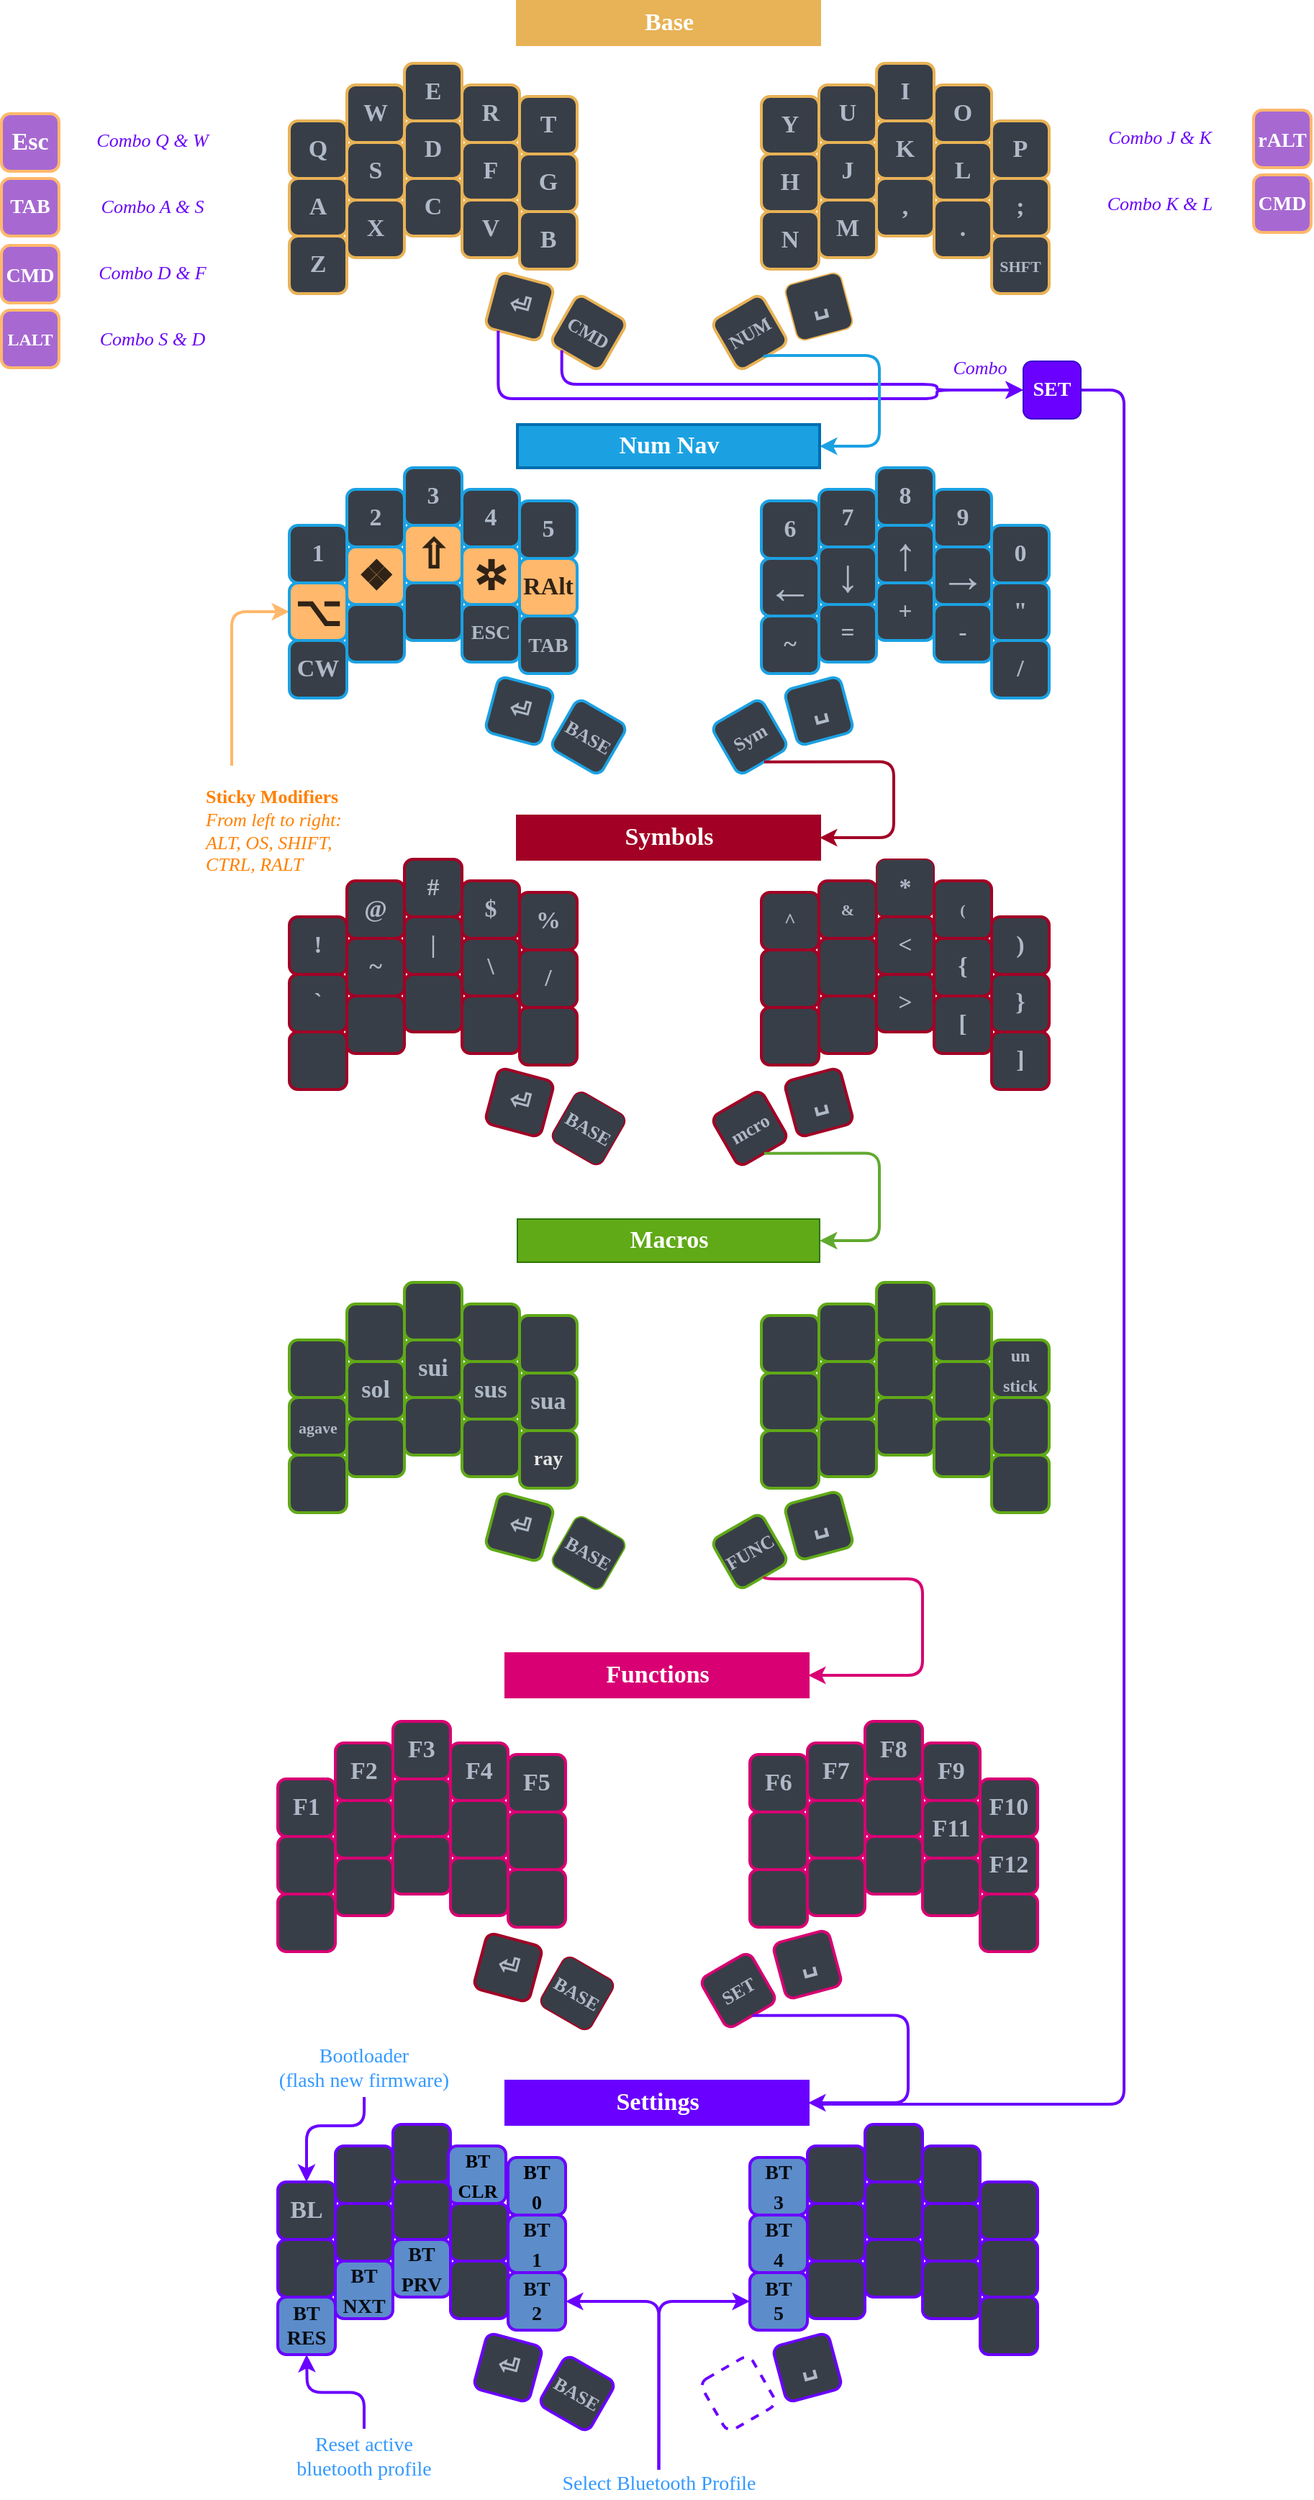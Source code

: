 <mxfile version="22.0.3" type="device">
  <diagram id="4mf2qkvwDCQgQ1x4O-1k" name="Page-1">
    <mxGraphModel dx="2412" dy="1080" grid="1" gridSize="10" guides="1" tooltips="1" connect="1" arrows="1" fold="1" page="1" pageScale="1" pageWidth="850" pageHeight="1100" math="0" shadow="0">
      <root>
        <mxCell id="0" />
        <mxCell id="1" parent="0" />
        <mxCell id="qOO70KsoDbuKheBEqoZG-1" value="Q" style="whiteSpace=wrap;html=1;aspect=fixed;fontSize=17;fontFamily=Verdana;fontStyle=1;fontColor=#AFB9C7;fillColor=#383E47;rounded=1;strokeColor=#E8B256;strokeWidth=2;" parent="1" vertex="1">
          <mxGeometry x="150" y="137" width="40" height="40" as="geometry" />
        </mxCell>
        <mxCell id="qOO70KsoDbuKheBEqoZG-2" value="W" style="whiteSpace=wrap;html=1;aspect=fixed;fontSize=17;fontFamily=Verdana;fontStyle=1;fontColor=#AFB9C7;fillColor=#383E47;rounded=1;strokeColor=#E8B256;strokeWidth=2;" parent="1" vertex="1">
          <mxGeometry x="190" y="112" width="40" height="40" as="geometry" />
        </mxCell>
        <mxCell id="qOO70KsoDbuKheBEqoZG-3" value="E" style="whiteSpace=wrap;html=1;aspect=fixed;fontSize=17;fontFamily=Verdana;fontStyle=1;fontColor=#AFB9C7;fillColor=#383E47;rounded=1;strokeColor=#E8B256;strokeWidth=2;" parent="1" vertex="1">
          <mxGeometry x="230" y="97" width="40" height="40" as="geometry" />
        </mxCell>
        <mxCell id="qOO70KsoDbuKheBEqoZG-4" value="R" style="whiteSpace=wrap;html=1;aspect=fixed;fontSize=17;fontFamily=Verdana;fontStyle=1;fontColor=#AFB9C7;fillColor=#383E47;rounded=1;strokeColor=#E8B256;strokeWidth=2;" parent="1" vertex="1">
          <mxGeometry x="270" y="112" width="40" height="40" as="geometry" />
        </mxCell>
        <mxCell id="qOO70KsoDbuKheBEqoZG-5" value="T" style="whiteSpace=wrap;html=1;aspect=fixed;fontSize=17;fontFamily=Verdana;fontStyle=1;fontColor=#AFB9C7;fillColor=#383E47;rounded=1;strokeColor=#E8B256;strokeWidth=2;" parent="1" vertex="1">
          <mxGeometry x="310" y="120" width="40" height="40" as="geometry" />
        </mxCell>
        <mxCell id="qOO70KsoDbuKheBEqoZG-6" value="A" style="whiteSpace=wrap;html=1;aspect=fixed;fontSize=17;fontFamily=Verdana;fontStyle=1;fontColor=#AFB9C7;fillColor=#383E47;rounded=1;strokeColor=#E8B256;strokeWidth=2;" parent="1" vertex="1">
          <mxGeometry x="150" y="177" width="40" height="40" as="geometry" />
        </mxCell>
        <mxCell id="qOO70KsoDbuKheBEqoZG-7" value="S" style="whiteSpace=wrap;html=1;aspect=fixed;fontSize=17;fontFamily=Verdana;fontStyle=1;fontColor=#AFB9C7;fillColor=#383E47;rounded=1;strokeColor=#E8B256;strokeWidth=2;" parent="1" vertex="1">
          <mxGeometry x="190" y="152" width="40" height="40" as="geometry" />
        </mxCell>
        <mxCell id="qOO70KsoDbuKheBEqoZG-8" value="D" style="whiteSpace=wrap;html=1;aspect=fixed;fontSize=17;fontFamily=Verdana;fontStyle=1;fontColor=#AFB9C7;fillColor=#383E47;rounded=1;strokeColor=#E8B256;strokeWidth=2;" parent="1" vertex="1">
          <mxGeometry x="230" y="137" width="40" height="40" as="geometry" />
        </mxCell>
        <mxCell id="qOO70KsoDbuKheBEqoZG-9" value="F" style="whiteSpace=wrap;html=1;aspect=fixed;fontSize=17;fontFamily=Verdana;fontStyle=1;fontColor=#AFB9C7;fillColor=#383E47;rounded=1;strokeColor=#E8B256;strokeWidth=2;" parent="1" vertex="1">
          <mxGeometry x="270" y="152" width="40" height="40" as="geometry" />
        </mxCell>
        <mxCell id="qOO70KsoDbuKheBEqoZG-10" value="G" style="whiteSpace=wrap;html=1;aspect=fixed;fontSize=17;fontFamily=Verdana;fontStyle=1;fontColor=#AFB9C7;fillColor=#383E47;rounded=1;strokeColor=#E8B256;strokeWidth=2;" parent="1" vertex="1">
          <mxGeometry x="310" y="160" width="40" height="40" as="geometry" />
        </mxCell>
        <mxCell id="qOO70KsoDbuKheBEqoZG-11" value="Z" style="whiteSpace=wrap;html=1;aspect=fixed;fontSize=17;fontFamily=Verdana;fontStyle=1;fontColor=#AFB9C7;fillColor=#383E47;rounded=1;strokeColor=#E8B256;strokeWidth=2;" parent="1" vertex="1">
          <mxGeometry x="150" y="217" width="40" height="40" as="geometry" />
        </mxCell>
        <mxCell id="qOO70KsoDbuKheBEqoZG-12" value="X" style="whiteSpace=wrap;html=1;aspect=fixed;fontSize=17;fontFamily=Verdana;fontStyle=1;fontColor=#AFB9C7;fillColor=#383E47;rounded=1;strokeColor=#E8B256;strokeWidth=2;" parent="1" vertex="1">
          <mxGeometry x="190" y="192" width="40" height="40" as="geometry" />
        </mxCell>
        <mxCell id="qOO70KsoDbuKheBEqoZG-13" value="C" style="whiteSpace=wrap;html=1;aspect=fixed;fontSize=17;fontFamily=Verdana;fontStyle=1;fontColor=#AFB9C7;fillColor=#383E47;rounded=1;strokeColor=#E8B256;strokeWidth=2;" parent="1" vertex="1">
          <mxGeometry x="230" y="177" width="40" height="40" as="geometry" />
        </mxCell>
        <mxCell id="qOO70KsoDbuKheBEqoZG-14" value="V" style="whiteSpace=wrap;html=1;aspect=fixed;fontSize=17;fontFamily=Verdana;fontStyle=1;fontColor=#AFB9C7;fillColor=#383E47;rounded=1;strokeColor=#E8B256;strokeWidth=2;" parent="1" vertex="1">
          <mxGeometry x="270" y="192" width="40" height="40" as="geometry" />
        </mxCell>
        <mxCell id="qOO70KsoDbuKheBEqoZG-15" value="B" style="whiteSpace=wrap;html=1;aspect=fixed;fontSize=17;fontFamily=Verdana;fontStyle=1;fontColor=#AFB9C7;fillColor=#383E47;rounded=1;strokeColor=#E8B256;strokeWidth=2;" parent="1" vertex="1">
          <mxGeometry x="310" y="200" width="40" height="40" as="geometry" />
        </mxCell>
        <mxCell id="qOO70KsoDbuKheBEqoZG-16" value="&lt;font style=&quot;font-size: 14px;&quot;&gt;&lt;span style=&quot;font-size: 17px;&quot;&gt;⏎&lt;/span&gt;&lt;br&gt;&lt;/font&gt;" style="whiteSpace=wrap;html=1;aspect=fixed;rotation=15;fontSize=17;fontFamily=Verdana;fontStyle=1;fillColor=#383E47;strokeColor=#E8B256;fontColor=#AFB9C7;rounded=1;strokeWidth=2;" parent="1" vertex="1">
          <mxGeometry x="290" y="246" width="40" height="40" as="geometry" />
        </mxCell>
        <mxCell id="qOO70KsoDbuKheBEqoZG-17" value="&lt;div style=&quot;&quot;&gt;&lt;font style=&quot;font-size: 13px;&quot;&gt;CMD&lt;/font&gt;&lt;/div&gt;" style="whiteSpace=wrap;html=1;aspect=fixed;rotation=30;fontSize=17;fontFamily=Verdana;fontStyle=1;fontColor=#AFB9C7;fillColor=#383E47;rounded=1;strokeColor=#E8B256;strokeWidth=2;" parent="1" vertex="1">
          <mxGeometry x="338" y="264" width="40" height="40" as="geometry" />
        </mxCell>
        <mxCell id="qOO70KsoDbuKheBEqoZG-18" value="Y" style="whiteSpace=wrap;html=1;aspect=fixed;fontSize=17;fontFamily=Verdana;fontStyle=1;fontColor=#AFB9C7;fillColor=#383E47;rounded=1;strokeColor=#E8B256;strokeWidth=2;" parent="1" vertex="1">
          <mxGeometry x="478" y="120" width="40" height="40" as="geometry" />
        </mxCell>
        <mxCell id="qOO70KsoDbuKheBEqoZG-19" value="U" style="whiteSpace=wrap;html=1;aspect=fixed;fontSize=17;fontFamily=Verdana;fontStyle=1;fontColor=#AFB9C7;fillColor=#383E47;rounded=1;strokeColor=#E8B256;strokeWidth=2;" parent="1" vertex="1">
          <mxGeometry x="518" y="112" width="40" height="40" as="geometry" />
        </mxCell>
        <mxCell id="qOO70KsoDbuKheBEqoZG-20" value="I" style="whiteSpace=wrap;html=1;aspect=fixed;fontSize=17;fontFamily=Verdana;fontStyle=1;fontColor=#AFB9C7;fillColor=#383E47;rounded=1;strokeColor=#E8B256;strokeWidth=2;" parent="1" vertex="1">
          <mxGeometry x="558" y="97" width="40" height="40" as="geometry" />
        </mxCell>
        <mxCell id="qOO70KsoDbuKheBEqoZG-21" value="O" style="whiteSpace=wrap;html=1;aspect=fixed;fontSize=17;fontFamily=Verdana;fontStyle=1;fontColor=#AFB9C7;fillColor=#383E47;rounded=1;strokeColor=#E8B256;strokeWidth=2;" parent="1" vertex="1">
          <mxGeometry x="598" y="112" width="40" height="40" as="geometry" />
        </mxCell>
        <mxCell id="qOO70KsoDbuKheBEqoZG-22" value="P" style="whiteSpace=wrap;html=1;aspect=fixed;fontSize=17;fontFamily=Verdana;fontStyle=1;fontColor=#AFB9C7;fillColor=#383E47;rounded=1;strokeColor=#E8B256;strokeWidth=2;" parent="1" vertex="1">
          <mxGeometry x="638" y="137" width="40" height="40" as="geometry" />
        </mxCell>
        <mxCell id="qOO70KsoDbuKheBEqoZG-23" value="H" style="whiteSpace=wrap;html=1;aspect=fixed;fontSize=17;fontFamily=Verdana;fontStyle=1;fontColor=#AFB9C7;fillColor=#383E47;rounded=1;strokeColor=#E8B256;strokeWidth=2;" parent="1" vertex="1">
          <mxGeometry x="478" y="160" width="40" height="40" as="geometry" />
        </mxCell>
        <mxCell id="qOO70KsoDbuKheBEqoZG-24" value="J" style="whiteSpace=wrap;html=1;aspect=fixed;fontSize=17;fontFamily=Verdana;fontStyle=1;fontColor=#AFB9C7;fillColor=#383E47;rounded=1;strokeColor=#E8B256;strokeWidth=2;" parent="1" vertex="1">
          <mxGeometry x="518" y="152" width="40" height="40" as="geometry" />
        </mxCell>
        <mxCell id="qOO70KsoDbuKheBEqoZG-25" value="K" style="whiteSpace=wrap;html=1;aspect=fixed;fontSize=17;fontFamily=Verdana;fontStyle=1;fontColor=#AFB9C7;fillColor=#383E47;rounded=1;strokeColor=#E8B256;strokeWidth=2;" parent="1" vertex="1">
          <mxGeometry x="558" y="137" width="40" height="40" as="geometry" />
        </mxCell>
        <mxCell id="qOO70KsoDbuKheBEqoZG-26" value="L" style="whiteSpace=wrap;html=1;aspect=fixed;fontSize=17;fontFamily=Verdana;fontStyle=1;fontColor=#AFB9C7;fillColor=#383E47;rounded=1;strokeColor=#E8B256;strokeWidth=2;" parent="1" vertex="1">
          <mxGeometry x="598" y="152" width="40" height="40" as="geometry" />
        </mxCell>
        <mxCell id="qOO70KsoDbuKheBEqoZG-27" value=";" style="whiteSpace=wrap;html=1;aspect=fixed;fontSize=17;fontFamily=Verdana;fontStyle=1;fontColor=#AFB9C7;fillColor=#383E47;rounded=1;strokeColor=#E8B256;strokeWidth=2;" parent="1" vertex="1">
          <mxGeometry x="638" y="177" width="40" height="40" as="geometry" />
        </mxCell>
        <mxCell id="qOO70KsoDbuKheBEqoZG-28" value="N" style="whiteSpace=wrap;html=1;aspect=fixed;fontSize=17;fontFamily=Verdana;fontStyle=1;fontColor=#AFB9C7;fillColor=#383E47;rounded=1;strokeColor=#E8B256;strokeWidth=2;" parent="1" vertex="1">
          <mxGeometry x="478" y="200" width="40" height="40" as="geometry" />
        </mxCell>
        <mxCell id="qOO70KsoDbuKheBEqoZG-29" value="M" style="whiteSpace=wrap;html=1;aspect=fixed;fontSize=17;fontFamily=Verdana;fontStyle=1;fontColor=#AFB9C7;fillColor=#383E47;rounded=1;strokeColor=#E8B256;strokeWidth=2;" parent="1" vertex="1">
          <mxGeometry x="518" y="192" width="40" height="40" as="geometry" />
        </mxCell>
        <mxCell id="qOO70KsoDbuKheBEqoZG-30" value="," style="whiteSpace=wrap;html=1;aspect=fixed;fontSize=17;fontFamily=Verdana;fontStyle=1;fontColor=#AFB9C7;fillColor=#383E47;rounded=1;strokeColor=#E8B256;strokeWidth=2;" parent="1" vertex="1">
          <mxGeometry x="558" y="177" width="40" height="40" as="geometry" />
        </mxCell>
        <mxCell id="qOO70KsoDbuKheBEqoZG-31" value="." style="whiteSpace=wrap;html=1;aspect=fixed;fontSize=17;fontFamily=Verdana;fontStyle=1;fontColor=#AFB9C7;fillColor=#383E47;rounded=1;strokeColor=#E8B256;strokeWidth=2;" parent="1" vertex="1">
          <mxGeometry x="598" y="192" width="40" height="40" as="geometry" />
        </mxCell>
        <mxCell id="qOO70KsoDbuKheBEqoZG-32" value="&lt;font style=&quot;font-size: 11px;&quot;&gt;SHFT&lt;/font&gt;" style="whiteSpace=wrap;html=1;aspect=fixed;fontSize=17;fontFamily=Verdana;fontStyle=1;fontColor=#AFB9C7;fillColor=#383E47;rounded=1;strokeColor=#E8B256;strokeWidth=2;" parent="1" vertex="1">
          <mxGeometry x="638" y="217" width="40" height="40" as="geometry" />
        </mxCell>
        <mxCell id="qOO70KsoDbuKheBEqoZG-245" style="edgeStyle=orthogonalEdgeStyle;rounded=1;orthogonalLoop=1;jettySize=auto;html=1;exitX=0.25;exitY=1;exitDx=0;exitDy=0;entryX=0;entryY=0.5;entryDx=0;entryDy=0;fontFamily=Verdana;fontSize=14;fontColor=#6906F9;strokeColor=#6A00FF;strokeWidth=2;" parent="1" source="qOO70KsoDbuKheBEqoZG-16" target="qOO70KsoDbuKheBEqoZG-145" edge="1">
          <mxGeometry relative="1" as="geometry">
            <Array as="points">
              <mxPoint x="295" y="330" />
              <mxPoint x="600" y="330" />
              <mxPoint x="600" y="324" />
            </Array>
          </mxGeometry>
        </mxCell>
        <mxCell id="qOO70KsoDbuKheBEqoZG-33" value="&lt;font style=&quot;font-size: 13px;&quot;&gt;NUM&lt;/font&gt;" style="whiteSpace=wrap;html=1;aspect=fixed;rotation=-30;fontSize=17;fontFamily=Verdana;fontStyle=1;fontColor=#AFB9C7;fillColor=#383E47;rounded=1;strokeColor=#E8B256;strokeWidth=2;" parent="1" vertex="1">
          <mxGeometry x="450" y="264" width="40" height="40" as="geometry" />
        </mxCell>
        <mxCell id="qOO70KsoDbuKheBEqoZG-246" style="edgeStyle=orthogonalEdgeStyle;rounded=1;orthogonalLoop=1;jettySize=auto;html=1;exitX=0.25;exitY=1;exitDx=0;exitDy=0;entryX=0;entryY=0.5;entryDx=0;entryDy=0;fontFamily=Verdana;fontSize=14;fontColor=#6906F9;strokeColor=#6A00FF;strokeWidth=2;" parent="1" source="qOO70KsoDbuKheBEqoZG-17" target="qOO70KsoDbuKheBEqoZG-145" edge="1">
          <mxGeometry relative="1" as="geometry">
            <Array as="points">
              <mxPoint x="339" y="320" />
              <mxPoint x="600" y="320" />
              <mxPoint x="600" y="324" />
            </Array>
          </mxGeometry>
        </mxCell>
        <mxCell id="CXPlqL_InlzVmIfdUQnU-1" style="edgeStyle=orthogonalEdgeStyle;rounded=1;orthogonalLoop=1;jettySize=auto;html=1;entryX=1;entryY=0.5;entryDx=0;entryDy=0;fontSize=14;strokeColor=#1BA1E2;strokeWidth=2;exitX=0.5;exitY=1;exitDx=0;exitDy=0;" parent="1" source="qOO70KsoDbuKheBEqoZG-33" target="qOO70KsoDbuKheBEqoZG-70" edge="1">
          <mxGeometry relative="1" as="geometry">
            <Array as="points">
              <mxPoint x="480" y="300" />
              <mxPoint x="560" y="300" />
              <mxPoint x="560" y="363" />
            </Array>
            <mxPoint x="780" y="320" as="sourcePoint" />
          </mxGeometry>
        </mxCell>
        <mxCell id="qOO70KsoDbuKheBEqoZG-34" value="&lt;span style=&quot;color: rgb(175, 185, 199);&quot;&gt;␣&lt;/span&gt;" style="whiteSpace=wrap;html=1;aspect=fixed;rotation=-15;fontSize=17;fontFamily=Verdana;fontStyle=1;fillColor=#383E47;strokeColor=#E8B256;fontColor=#ffffff;rounded=1;labelBackgroundColor=none;" parent="1" vertex="1">
          <mxGeometry x="498" y="246" width="40" height="40" as="geometry" />
        </mxCell>
        <mxCell id="qOO70KsoDbuKheBEqoZG-35" value="&lt;b&gt;&lt;font color=&quot;#ffffff&quot;&gt;Base&lt;/font&gt;&lt;/b&gt;" style="rounded=0;whiteSpace=wrap;html=1;fontFamily=Verdana;fontSize=17;fontColor=#AFB9C7;fillColor=#E8B256;strokeColor=#E8B256;strokeWidth=2;" parent="1" vertex="1">
          <mxGeometry x="308.5" y="54" width="210" height="30" as="geometry" />
        </mxCell>
        <mxCell id="qOO70KsoDbuKheBEqoZG-36" value="1" style="whiteSpace=wrap;html=1;aspect=fixed;fontSize=17;fontFamily=Verdana;fontStyle=1;fontColor=#AFB9C7;fillColor=#383E47;rounded=1;strokeColor=#1BA1E2;strokeWidth=2;" parent="1" vertex="1">
          <mxGeometry x="150" y="418" width="40" height="40" as="geometry" />
        </mxCell>
        <mxCell id="qOO70KsoDbuKheBEqoZG-37" value="2" style="whiteSpace=wrap;html=1;aspect=fixed;fontSize=17;fontFamily=Verdana;fontStyle=1;fontColor=#AFB9C7;fillColor=#383E47;rounded=1;strokeColor=#1BA1E2;strokeWidth=2;" parent="1" vertex="1">
          <mxGeometry x="190" y="393" width="40" height="40" as="geometry" />
        </mxCell>
        <mxCell id="qOO70KsoDbuKheBEqoZG-38" value="3" style="whiteSpace=wrap;html=1;aspect=fixed;fontSize=17;fontFamily=Verdana;fontStyle=1;fontColor=#AFB9C7;fillColor=#383E47;rounded=1;strokeColor=#1BA1E2;strokeWidth=2;" parent="1" vertex="1">
          <mxGeometry x="230" y="378" width="40" height="40" as="geometry" />
        </mxCell>
        <mxCell id="qOO70KsoDbuKheBEqoZG-39" value="4" style="whiteSpace=wrap;html=1;aspect=fixed;fontSize=17;fontFamily=Verdana;fontStyle=1;fontColor=#AFB9C7;fillColor=#383E47;rounded=1;strokeColor=#1BA1E2;strokeWidth=2;" parent="1" vertex="1">
          <mxGeometry x="270" y="393" width="40" height="40" as="geometry" />
        </mxCell>
        <mxCell id="qOO70KsoDbuKheBEqoZG-40" value="5" style="whiteSpace=wrap;html=1;aspect=fixed;fontSize=17;fontFamily=Verdana;fontStyle=1;fontColor=#AFB9C7;fillColor=#383E47;rounded=1;strokeColor=#1BA1E2;strokeWidth=2;" parent="1" vertex="1">
          <mxGeometry x="310" y="401" width="40" height="40" as="geometry" />
        </mxCell>
        <mxCell id="qOO70KsoDbuKheBEqoZG-46" value="CW" style="whiteSpace=wrap;html=1;aspect=fixed;fontSize=17;fontFamily=Verdana;fontStyle=1;fontColor=#AFB9C7;fillColor=#383E47;rounded=1;strokeColor=#1BA1E2;strokeWidth=2;" parent="1" vertex="1">
          <mxGeometry x="150" y="498" width="40" height="40" as="geometry" />
        </mxCell>
        <mxCell id="qOO70KsoDbuKheBEqoZG-47" value="" style="whiteSpace=wrap;html=1;aspect=fixed;fontSize=17;fontFamily=Verdana;fontStyle=1;fontColor=#AFB9C7;fillColor=#383E47;rounded=1;strokeColor=#1BA1E2;strokeWidth=2;" parent="1" vertex="1">
          <mxGeometry x="190" y="473" width="40" height="40" as="geometry" />
        </mxCell>
        <mxCell id="qOO70KsoDbuKheBEqoZG-48" value="" style="whiteSpace=wrap;html=1;aspect=fixed;fontSize=17;fontFamily=Verdana;fontStyle=1;fontColor=#AFB9C7;fillColor=#383E47;rounded=1;strokeColor=#1BA1E2;strokeWidth=2;" parent="1" vertex="1">
          <mxGeometry x="230" y="458" width="40" height="40" as="geometry" />
        </mxCell>
        <mxCell id="qOO70KsoDbuKheBEqoZG-49" value="ESC" style="whiteSpace=wrap;html=1;aspect=fixed;fontSize=14;fontFamily=Verdana;fontStyle=1;fontColor=#AFB9C7;fillColor=#383E47;rounded=1;strokeColor=#1BA1E2;strokeWidth=2;" parent="1" vertex="1">
          <mxGeometry x="270" y="473" width="40" height="40" as="geometry" />
        </mxCell>
        <mxCell id="qOO70KsoDbuKheBEqoZG-50" value="&lt;font style=&quot;font-size: 14px;&quot;&gt;TAB&lt;/font&gt;" style="whiteSpace=wrap;html=1;aspect=fixed;fontSize=17;fontFamily=Verdana;fontStyle=1;fontColor=#AFB9C7;fillColor=#383E47;rounded=1;strokeColor=#1BA1E2;strokeWidth=2;" parent="1" vertex="1">
          <mxGeometry x="310" y="481" width="40" height="40" as="geometry" />
        </mxCell>
        <mxCell id="qOO70KsoDbuKheBEqoZG-51" value="&lt;span style=&quot;color: rgb(175, 185, 199); font-size: 17px;&quot;&gt;⏎&lt;/span&gt;" style="whiteSpace=wrap;html=1;aspect=fixed;rotation=15;fontSize=14;fontFamily=Verdana;fontStyle=1;fontColor=#FFFFFF;fillColor=#383E47;strokeColor=#1BA1E2;rounded=1;strokeWidth=2;" parent="1" vertex="1">
          <mxGeometry x="290" y="527" width="40" height="40" as="geometry" />
        </mxCell>
        <mxCell id="qOO70KsoDbuKheBEqoZG-52" value="&lt;font style=&quot;font-size: 13px;&quot;&gt;BASE&lt;/font&gt;" style="whiteSpace=wrap;html=1;aspect=fixed;rotation=30;fontSize=17;fontFamily=Verdana;fontStyle=1;fontColor=#AFB9C7;fillColor=#383E47;strokeColor=#1BA1E2;rounded=1;strokeWidth=2;" parent="1" vertex="1">
          <mxGeometry x="338" y="545" width="40" height="40" as="geometry" />
        </mxCell>
        <mxCell id="qOO70KsoDbuKheBEqoZG-53" value="6" style="whiteSpace=wrap;html=1;aspect=fixed;fontSize=17;fontFamily=Verdana;fontStyle=1;fontColor=#AFB9C7;fillColor=#383E47;rounded=1;strokeColor=#1BA1E2;strokeWidth=2;" parent="1" vertex="1">
          <mxGeometry x="478" y="401" width="40" height="40" as="geometry" />
        </mxCell>
        <mxCell id="qOO70KsoDbuKheBEqoZG-54" value="7" style="whiteSpace=wrap;html=1;aspect=fixed;fontSize=17;fontFamily=Verdana;fontStyle=1;fontColor=#AFB9C7;fillColor=#383E47;rounded=1;strokeColor=#1BA1E2;strokeWidth=2;" parent="1" vertex="1">
          <mxGeometry x="518" y="393" width="40" height="40" as="geometry" />
        </mxCell>
        <mxCell id="qOO70KsoDbuKheBEqoZG-55" value="8" style="whiteSpace=wrap;html=1;aspect=fixed;fontSize=17;fontFamily=Verdana;fontStyle=1;fontColor=#AFB9C7;fillColor=#383E47;rounded=1;strokeColor=#1BA1E2;strokeWidth=2;" parent="1" vertex="1">
          <mxGeometry x="558" y="378" width="40" height="40" as="geometry" />
        </mxCell>
        <mxCell id="qOO70KsoDbuKheBEqoZG-56" value="9" style="whiteSpace=wrap;html=1;aspect=fixed;fontSize=17;fontFamily=Verdana;fontStyle=1;fontColor=#AFB9C7;fillColor=#383E47;rounded=1;strokeColor=#1BA1E2;strokeWidth=2;" parent="1" vertex="1">
          <mxGeometry x="598" y="393" width="40" height="40" as="geometry" />
        </mxCell>
        <mxCell id="qOO70KsoDbuKheBEqoZG-57" value="0" style="whiteSpace=wrap;html=1;aspect=fixed;fontSize=17;fontFamily=Verdana;fontStyle=1;fontColor=#AFB9C7;fillColor=#383E47;rounded=1;strokeColor=#1BA1E2;strokeWidth=2;" parent="1" vertex="1">
          <mxGeometry x="638" y="418" width="40" height="40" as="geometry" />
        </mxCell>
        <mxCell id="qOO70KsoDbuKheBEqoZG-58" value="&lt;span style=&quot;font-family: &amp;quot;segoe ui emoji&amp;quot;, &amp;quot;apple color emoji&amp;quot;, &amp;quot;noto color emoji&amp;quot;; font-size: 32px;&quot;&gt;←&lt;/span&gt;" style="whiteSpace=wrap;html=1;aspect=fixed;fontSize=17;fontFamily=Verdana;fontStyle=1;fontColor=#AFB9C7;fillColor=#383E47;rounded=1;strokeColor=#1BA1E2;strokeWidth=2;" parent="1" vertex="1">
          <mxGeometry x="478" y="441" width="40" height="40" as="geometry" />
        </mxCell>
        <mxCell id="qOO70KsoDbuKheBEqoZG-59" value="&lt;span style=&quot;font-family: &amp;quot;segoe ui emoji&amp;quot;, &amp;quot;apple color emoji&amp;quot;, &amp;quot;noto color emoji&amp;quot;; font-size: 32px;&quot;&gt;↓&lt;/span&gt;" style="whiteSpace=wrap;html=1;aspect=fixed;fontSize=17;fontFamily=Verdana;fontStyle=1;fontColor=#AFB9C7;fillColor=#383E47;rounded=1;strokeColor=#1BA1E2;strokeWidth=2;" parent="1" vertex="1">
          <mxGeometry x="518" y="433" width="40" height="40" as="geometry" />
        </mxCell>
        <mxCell id="qOO70KsoDbuKheBEqoZG-60" value="&lt;span style=&quot;font-family: &amp;quot;segoe ui emoji&amp;quot;, &amp;quot;apple color emoji&amp;quot;, &amp;quot;noto color emoji&amp;quot;; font-size: 32px;&quot;&gt;↑&lt;/span&gt;" style="whiteSpace=wrap;html=1;aspect=fixed;fontSize=17;fontFamily=Verdana;fontStyle=1;fontColor=#AFB9C7;fillColor=#383E47;rounded=1;strokeColor=#1BA1E2;strokeWidth=2;" parent="1" vertex="1">
          <mxGeometry x="558" y="418" width="40" height="40" as="geometry" />
        </mxCell>
        <mxCell id="qOO70KsoDbuKheBEqoZG-61" value="&lt;span style=&quot;font-family: &amp;quot;segoe ui emoji&amp;quot;, &amp;quot;apple color emoji&amp;quot;, &amp;quot;noto color emoji&amp;quot;; font-size: 32px;&quot;&gt;→&lt;/span&gt;" style="whiteSpace=wrap;html=1;aspect=fixed;fontSize=17;fontFamily=Verdana;fontStyle=1;fontColor=#AFB9C7;fillColor=#383E47;rounded=1;strokeColor=#1BA1E2;strokeWidth=2;" parent="1" vertex="1">
          <mxGeometry x="598" y="433" width="40" height="40" as="geometry" />
        </mxCell>
        <mxCell id="qOO70KsoDbuKheBEqoZG-62" value="&quot;" style="whiteSpace=wrap;html=1;aspect=fixed;fontSize=17;fontFamily=Verdana;fontStyle=1;fontColor=#AFB9C7;fillColor=#383E47;rounded=1;strokeColor=#1BA1E2;strokeWidth=2;" parent="1" vertex="1">
          <mxGeometry x="638" y="458" width="40" height="40" as="geometry" />
        </mxCell>
        <mxCell id="qOO70KsoDbuKheBEqoZG-63" value="~" style="whiteSpace=wrap;html=1;aspect=fixed;fontSize=17;fontFamily=Verdana;fontStyle=1;fontColor=#AFB9C7;fillColor=#383E47;rounded=1;strokeColor=#1BA1E2;strokeWidth=2;" parent="1" vertex="1">
          <mxGeometry x="478" y="481" width="40" height="40" as="geometry" />
        </mxCell>
        <mxCell id="qOO70KsoDbuKheBEqoZG-64" value="=" style="whiteSpace=wrap;html=1;aspect=fixed;fontSize=17;fontFamily=Verdana;fontStyle=1;fontColor=#AFB9C7;fillColor=#383E47;rounded=1;strokeColor=#1BA1E2;strokeWidth=2;" parent="1" vertex="1">
          <mxGeometry x="518" y="473" width="40" height="40" as="geometry" />
        </mxCell>
        <mxCell id="qOO70KsoDbuKheBEqoZG-65" value="+" style="whiteSpace=wrap;html=1;aspect=fixed;fontSize=17;fontFamily=Verdana;fontStyle=1;fontColor=#AFB9C7;fillColor=#383E47;rounded=1;strokeColor=#1BA1E2;strokeWidth=2;" parent="1" vertex="1">
          <mxGeometry x="558" y="458" width="40" height="40" as="geometry" />
        </mxCell>
        <mxCell id="qOO70KsoDbuKheBEqoZG-66" value="-" style="whiteSpace=wrap;html=1;aspect=fixed;fontSize=17;fontFamily=Verdana;fontStyle=1;fontColor=#AFB9C7;fillColor=#383E47;rounded=1;strokeColor=#1BA1E2;strokeWidth=2;" parent="1" vertex="1">
          <mxGeometry x="598" y="473" width="40" height="40" as="geometry" />
        </mxCell>
        <mxCell id="qOO70KsoDbuKheBEqoZG-67" value="/" style="whiteSpace=wrap;html=1;aspect=fixed;fontSize=17;fontFamily=Verdana;fontStyle=1;fontColor=#AFB9C7;fillColor=#383E47;rounded=1;strokeColor=#1BA1E2;strokeWidth=2;" parent="1" vertex="1">
          <mxGeometry x="638" y="498" width="40" height="40" as="geometry" />
        </mxCell>
        <mxCell id="qOO70KsoDbuKheBEqoZG-68" value="&lt;font style=&quot;font-size: 13px;&quot;&gt;Sym&lt;/font&gt;" style="whiteSpace=wrap;html=1;aspect=fixed;rotation=-30;fontSize=17;fontFamily=Verdana;fontStyle=1;fontColor=#AFB9C7;fillColor=#383E47;rounded=1;strokeColor=#1BA1E2;strokeWidth=2;" parent="1" vertex="1">
          <mxGeometry x="450" y="545" width="40" height="40" as="geometry" />
        </mxCell>
        <mxCell id="CXPlqL_InlzVmIfdUQnU-5" style="edgeStyle=orthogonalEdgeStyle;rounded=1;orthogonalLoop=1;jettySize=auto;html=1;entryX=1;entryY=0.5;entryDx=0;entryDy=0;strokeColor=#A20025;strokeWidth=2;fontSize=14;fontColor=#AFB9C7;exitX=0.5;exitY=1;exitDx=0;exitDy=0;" parent="1" source="qOO70KsoDbuKheBEqoZG-68" target="qOO70KsoDbuKheBEqoZG-140" edge="1">
          <mxGeometry relative="1" as="geometry">
            <Array as="points">
              <mxPoint x="570" y="582" />
              <mxPoint x="570" y="635" />
            </Array>
          </mxGeometry>
        </mxCell>
        <mxCell id="qOO70KsoDbuKheBEqoZG-69" value="&lt;span style=&quot;color: rgb(175, 185, 199); font-size: 17px;&quot;&gt;␣&lt;/span&gt;" style="whiteSpace=wrap;html=1;aspect=fixed;rotation=-15;fontSize=14;fontFamily=Verdana;fontStyle=1;fontColor=#FFFFFF;fillColor=#383E47;strokeColor=#1BA1E2;shadow=0;sketch=0;rounded=1;glass=0;strokeWidth=2;" parent="1" vertex="1">
          <mxGeometry x="498" y="527" width="40" height="40" as="geometry" />
        </mxCell>
        <mxCell id="qOO70KsoDbuKheBEqoZG-70" value="&lt;b&gt;Num Nav&lt;/b&gt;" style="rounded=0;whiteSpace=wrap;html=1;fontFamily=Verdana;fontSize=17;fillColor=#1BA1E2;strokeColor=#006EAF;fontStyle=0;fontColor=#ffffff;strokeWidth=2;" parent="1" vertex="1">
          <mxGeometry x="308.5" y="348" width="210" height="30" as="geometry" />
        </mxCell>
        <mxCell id="qOO70KsoDbuKheBEqoZG-106" value="!" style="whiteSpace=wrap;html=1;aspect=fixed;fontSize=17;fontFamily=Verdana;fontStyle=1;fontColor=#AFB9C7;fillColor=#383E47;rounded=1;strokeColor=#A20025;strokeWidth=2;" parent="1" vertex="1">
          <mxGeometry x="150" y="690" width="40" height="40" as="geometry" />
        </mxCell>
        <mxCell id="qOO70KsoDbuKheBEqoZG-107" value="@" style="whiteSpace=wrap;html=1;aspect=fixed;fontSize=17;fontFamily=Verdana;fontStyle=1;fontColor=#AFB9C7;fillColor=#383E47;rounded=1;strokeColor=#A20025;strokeWidth=2;" parent="1" vertex="1">
          <mxGeometry x="190" y="665" width="40" height="40" as="geometry" />
        </mxCell>
        <mxCell id="qOO70KsoDbuKheBEqoZG-108" value="#" style="whiteSpace=wrap;html=1;aspect=fixed;fontSize=17;fontFamily=Verdana;fontStyle=1;fontColor=#AFB9C7;fillColor=#383E47;rounded=1;strokeColor=#A20025;strokeWidth=2;" parent="1" vertex="1">
          <mxGeometry x="230" y="650" width="40" height="40" as="geometry" />
        </mxCell>
        <mxCell id="qOO70KsoDbuKheBEqoZG-109" value="$" style="whiteSpace=wrap;html=1;aspect=fixed;fontSize=17;fontFamily=Verdana;fontStyle=1;fontColor=#AFB9C7;fillColor=#383E47;rounded=1;strokeColor=#A20025;strokeWidth=2;" parent="1" vertex="1">
          <mxGeometry x="270" y="665" width="40" height="40" as="geometry" />
        </mxCell>
        <mxCell id="qOO70KsoDbuKheBEqoZG-110" value="%" style="whiteSpace=wrap;html=1;aspect=fixed;fontSize=17;fontFamily=Verdana;fontStyle=1;fontColor=#AFB9C7;fillColor=#383E47;rounded=1;strokeColor=#A20025;strokeWidth=2;" parent="1" vertex="1">
          <mxGeometry x="310" y="673" width="40" height="40" as="geometry" />
        </mxCell>
        <mxCell id="qOO70KsoDbuKheBEqoZG-111" value="&lt;span style=&quot;&quot;&gt;`&lt;/span&gt;" style="whiteSpace=wrap;html=1;aspect=fixed;fontSize=17;fontFamily=Verdana;fontStyle=1;fillColor=#383E47;strokeColor=#A20025;fontColor=#AFB9C7;rounded=1;strokeWidth=2;" parent="1" vertex="1">
          <mxGeometry x="150" y="730" width="40" height="40" as="geometry" />
        </mxCell>
        <mxCell id="qOO70KsoDbuKheBEqoZG-112" value="~" style="whiteSpace=wrap;html=1;aspect=fixed;fontSize=17;fontFamily=Verdana;fontStyle=1;fillColor=#383E47;strokeColor=#A20025;fontColor=#AFB9C7;rounded=1;strokeWidth=2;" parent="1" vertex="1">
          <mxGeometry x="190" y="705" width="40" height="40" as="geometry" />
        </mxCell>
        <mxCell id="qOO70KsoDbuKheBEqoZG-113" value="|" style="whiteSpace=wrap;html=1;aspect=fixed;fontSize=17;fontFamily=Verdana;fontStyle=1;fillColor=#383E47;strokeColor=#A20025;fontColor=#AFB9C7;rounded=1;strokeWidth=2;" parent="1" vertex="1">
          <mxGeometry x="230" y="690" width="40" height="40" as="geometry" />
        </mxCell>
        <mxCell id="qOO70KsoDbuKheBEqoZG-114" value="\" style="whiteSpace=wrap;html=1;aspect=fixed;fontSize=17;fontFamily=Verdana;fontStyle=1;fillColor=#383E47;strokeColor=#A20025;fontColor=#AFB9C7;rounded=1;strokeWidth=2;" parent="1" vertex="1">
          <mxGeometry x="270" y="705" width="40" height="40" as="geometry" />
        </mxCell>
        <mxCell id="qOO70KsoDbuKheBEqoZG-116" value="" style="whiteSpace=wrap;html=1;aspect=fixed;fontSize=17;fontFamily=Verdana;fontStyle=1;fontColor=#AFB9C7;fillColor=#383E47;rounded=1;strokeColor=#A20025;strokeWidth=2;" parent="1" vertex="1">
          <mxGeometry x="150" y="770" width="40" height="40" as="geometry" />
        </mxCell>
        <mxCell id="qOO70KsoDbuKheBEqoZG-117" value="" style="whiteSpace=wrap;html=1;aspect=fixed;fontSize=17;fontFamily=Verdana;fontStyle=1;fontColor=#AFB9C7;fillColor=#383E47;rounded=1;strokeColor=#A20025;strokeWidth=2;" parent="1" vertex="1">
          <mxGeometry x="190" y="745" width="40" height="40" as="geometry" />
        </mxCell>
        <mxCell id="qOO70KsoDbuKheBEqoZG-118" value="" style="whiteSpace=wrap;html=1;aspect=fixed;fontSize=17;fontFamily=Verdana;fontStyle=1;fontColor=#AFB9C7;fillColor=#383E47;rounded=1;strokeColor=#A20025;strokeWidth=2;" parent="1" vertex="1">
          <mxGeometry x="230" y="730" width="40" height="40" as="geometry" />
        </mxCell>
        <mxCell id="qOO70KsoDbuKheBEqoZG-119" value="" style="whiteSpace=wrap;html=1;aspect=fixed;fontSize=17;fontFamily=Verdana;fontStyle=1;fontColor=#AFB9C7;fillColor=#383E47;rounded=1;strokeColor=#A20025;strokeWidth=2;" parent="1" vertex="1">
          <mxGeometry x="270" y="745" width="40" height="40" as="geometry" />
        </mxCell>
        <mxCell id="qOO70KsoDbuKheBEqoZG-120" value="" style="whiteSpace=wrap;html=1;aspect=fixed;fontSize=17;fontFamily=Verdana;fontStyle=1;fontColor=#AFB9C7;fillColor=#383E47;rounded=1;strokeColor=#A20025;strokeWidth=2;" parent="1" vertex="1">
          <mxGeometry x="310" y="753" width="40" height="40" as="geometry" />
        </mxCell>
        <mxCell id="qOO70KsoDbuKheBEqoZG-121" value="&lt;meta charset=&quot;utf-8&quot;&gt;&lt;span style=&quot;color: rgb(175, 185, 199); font-family: Verdana; font-size: 17px; font-style: normal; font-variant-ligatures: normal; font-variant-caps: normal; font-weight: 700; letter-spacing: normal; orphans: 2; text-align: center; text-indent: 0px; text-transform: none; widows: 2; word-spacing: 0px; -webkit-text-stroke-width: 0px; background-color: rgb(56, 62, 71); text-decoration-thickness: initial; text-decoration-style: initial; text-decoration-color: initial; float: none; display: inline !important;&quot;&gt;⏎&lt;/span&gt;" style="whiteSpace=wrap;html=1;aspect=fixed;rotation=15;fontSize=12;fontFamily=Verdana;fontStyle=1;fontColor=#FFFFFF;fillColor=#383E47;strokeColor=#A20025;rounded=1;shadow=0;glass=0;sketch=0;strokeWidth=2;" parent="1" vertex="1">
          <mxGeometry x="290" y="799" width="40" height="40" as="geometry" />
        </mxCell>
        <mxCell id="qOO70KsoDbuKheBEqoZG-122" value="&lt;font style=&quot;font-size: 13px;&quot;&gt;BASE&lt;/font&gt;" style="whiteSpace=wrap;html=1;aspect=fixed;rotation=30;fontSize=17;fontFamily=Verdana;fontStyle=1;fontColor=#AFB9C7;fillColor=#383E47;rounded=1;strokeColor=#A20025;" parent="1" vertex="1">
          <mxGeometry x="338" y="817" width="40" height="40" as="geometry" />
        </mxCell>
        <mxCell id="qOO70KsoDbuKheBEqoZG-123" value="^" style="whiteSpace=wrap;html=1;aspect=fixed;fontSize=14;fontFamily=Verdana;fontStyle=1;fontColor=#AFB9C7;fillColor=#383E47;rounded=1;strokeColor=#A20025;strokeWidth=2;" parent="1" vertex="1">
          <mxGeometry x="478" y="673" width="40" height="40" as="geometry" />
        </mxCell>
        <mxCell id="qOO70KsoDbuKheBEqoZG-124" value="&amp;amp;" style="whiteSpace=wrap;html=1;aspect=fixed;fontSize=11;fontFamily=Verdana;fontStyle=1;fontColor=#AFB9C7;fillColor=#383E47;rounded=1;strokeColor=#A20025;strokeWidth=2;" parent="1" vertex="1">
          <mxGeometry x="518" y="665" width="40" height="40" as="geometry" />
        </mxCell>
        <mxCell id="qOO70KsoDbuKheBEqoZG-125" value="*" style="whiteSpace=wrap;html=1;aspect=fixed;fontSize=17;fontFamily=Verdana;fontStyle=1;fontColor=#AFB9C7;fillColor=#383E47;rounded=1;strokeColor=#A20025;" parent="1" vertex="1">
          <mxGeometry x="558" y="650" width="40" height="40" as="geometry" />
        </mxCell>
        <mxCell id="qOO70KsoDbuKheBEqoZG-126" value="(" style="whiteSpace=wrap;html=1;aspect=fixed;fontSize=11;fontFamily=Verdana;fontStyle=1;fontColor=#AFB9C7;fillColor=#383E47;rounded=1;strokeColor=#A20025;strokeWidth=2;" parent="1" vertex="1">
          <mxGeometry x="598" y="665" width="40" height="40" as="geometry" />
        </mxCell>
        <mxCell id="qOO70KsoDbuKheBEqoZG-127" value=")" style="whiteSpace=wrap;html=1;aspect=fixed;fontSize=17;fontFamily=Verdana;fontStyle=1;fontColor=#AFB9C7;fillColor=#383E47;rounded=1;strokeColor=#A20025;strokeWidth=2;" parent="1" vertex="1">
          <mxGeometry x="638" y="690" width="40" height="40" as="geometry" />
        </mxCell>
        <mxCell id="qOO70KsoDbuKheBEqoZG-128" value="" style="whiteSpace=wrap;html=1;aspect=fixed;fontSize=14;fontFamily=Verdana;fontStyle=1;fontColor=#AFB9C7;fillColor=#383E47;rounded=1;strokeColor=#A20025;strokeWidth=2;" parent="1" vertex="1">
          <mxGeometry x="478" y="713" width="40" height="40" as="geometry" />
        </mxCell>
        <mxCell id="qOO70KsoDbuKheBEqoZG-129" value="" style="whiteSpace=wrap;html=1;aspect=fixed;fontSize=17;fontFamily=Verdana;fontStyle=1;fontColor=#AFB9C7;fillColor=#383E47;rounded=1;strokeColor=#A20025;strokeWidth=2;" parent="1" vertex="1">
          <mxGeometry x="518" y="705" width="40" height="40" as="geometry" />
        </mxCell>
        <mxCell id="qOO70KsoDbuKheBEqoZG-130" value="&amp;lt;" style="whiteSpace=wrap;html=1;aspect=fixed;fontSize=17;fontFamily=Verdana;fontStyle=1;fontColor=#AFB9C7;fillColor=#383E47;rounded=1;strokeColor=#A20025;strokeWidth=2;" parent="1" vertex="1">
          <mxGeometry x="558" y="690" width="40" height="40" as="geometry" />
        </mxCell>
        <mxCell id="qOO70KsoDbuKheBEqoZG-131" value="{" style="whiteSpace=wrap;html=1;aspect=fixed;fontSize=17;fontFamily=Verdana;fontStyle=1;fontColor=#AFB9C7;fillColor=#383E47;rounded=1;strokeColor=#A20025;strokeWidth=2;" parent="1" vertex="1">
          <mxGeometry x="598" y="705" width="40" height="40" as="geometry" />
        </mxCell>
        <mxCell id="qOO70KsoDbuKheBEqoZG-132" value="}" style="whiteSpace=wrap;html=1;aspect=fixed;fontSize=17;fontFamily=Verdana;fontStyle=1;fontColor=#AFB9C7;fillColor=#383E47;rounded=1;strokeColor=#A20025;strokeWidth=2;" parent="1" vertex="1">
          <mxGeometry x="638" y="730" width="40" height="40" as="geometry" />
        </mxCell>
        <mxCell id="qOO70KsoDbuKheBEqoZG-133" value="" style="whiteSpace=wrap;html=1;aspect=fixed;fontSize=17;fontFamily=Verdana;fontStyle=1;fontColor=#AFB9C7;fillColor=#383E47;rounded=1;strokeColor=#A20025;strokeWidth=2;" parent="1" vertex="1">
          <mxGeometry x="478" y="753" width="40" height="40" as="geometry" />
        </mxCell>
        <mxCell id="qOO70KsoDbuKheBEqoZG-134" value="" style="whiteSpace=wrap;html=1;aspect=fixed;fontSize=17;fontFamily=Verdana;fontStyle=1;fontColor=#AFB9C7;fillColor=#383E47;rounded=1;strokeColor=#A20025;strokeWidth=2;" parent="1" vertex="1">
          <mxGeometry x="518" y="745" width="40" height="40" as="geometry" />
        </mxCell>
        <mxCell id="qOO70KsoDbuKheBEqoZG-135" value="&amp;gt;" style="whiteSpace=wrap;html=1;aspect=fixed;fontSize=17;fontFamily=Verdana;fontStyle=1;fontColor=#AFB9C7;fillColor=#383E47;rounded=1;strokeColor=#A20025;strokeWidth=2;" parent="1" vertex="1">
          <mxGeometry x="558" y="730" width="40" height="40" as="geometry" />
        </mxCell>
        <mxCell id="qOO70KsoDbuKheBEqoZG-136" value="[" style="whiteSpace=wrap;html=1;aspect=fixed;fontSize=17;fontFamily=Verdana;fontStyle=1;fontColor=#AFB9C7;fillColor=#383E47;rounded=1;strokeColor=#A20025;strokeWidth=2;" parent="1" vertex="1">
          <mxGeometry x="598" y="745" width="40" height="40" as="geometry" />
        </mxCell>
        <mxCell id="qOO70KsoDbuKheBEqoZG-137" value="]" style="whiteSpace=wrap;html=1;aspect=fixed;fontSize=17;fontFamily=Verdana;fontStyle=1;fontColor=#AFB9C7;fillColor=#383E47;rounded=1;strokeColor=#A20025;strokeWidth=2;" parent="1" vertex="1">
          <mxGeometry x="638" y="770" width="40" height="40" as="geometry" />
        </mxCell>
        <mxCell id="qOO70KsoDbuKheBEqoZG-138" value="mcro" style="whiteSpace=wrap;html=1;aspect=fixed;rotation=-30;fontSize=13;fontFamily=Verdana;fontStyle=1;fontColor=#AFB9C7;fillColor=#383E47;rounded=1;strokeColor=#A20025;strokeWidth=2;" parent="1" vertex="1">
          <mxGeometry x="450" y="817" width="40" height="40" as="geometry" />
        </mxCell>
        <mxCell id="qOO70KsoDbuKheBEqoZG-253" style="edgeStyle=orthogonalEdgeStyle;rounded=1;orthogonalLoop=1;jettySize=auto;html=1;exitX=0.5;exitY=1;exitDx=0;exitDy=0;entryX=1;entryY=0.5;entryDx=0;entryDy=0;fontFamily=Verdana;fontSize=14;fontColor=#61A92F;strokeColor=#61A92F;strokeWidth=2;" parent="1" source="qOO70KsoDbuKheBEqoZG-138" target="qOO70KsoDbuKheBEqoZG-187" edge="1">
          <mxGeometry relative="1" as="geometry">
            <Array as="points">
              <mxPoint x="560" y="854" />
              <mxPoint x="560" y="915" />
            </Array>
          </mxGeometry>
        </mxCell>
        <mxCell id="qOO70KsoDbuKheBEqoZG-139" value="&lt;font style=&quot;font-size: 13px;&quot;&gt;&lt;span style=&quot;color: rgb(175, 185, 199); font-size: 17px;&quot;&gt;␣&lt;/span&gt;&lt;br&gt;&lt;/font&gt;" style="whiteSpace=wrap;html=1;aspect=fixed;rotation=-15;fontSize=17;fontFamily=Verdana;fontStyle=1;fontColor=#ffffff;fillColor=#383E47;strokeColor=#A20025;rounded=1;strokeWidth=2;" parent="1" vertex="1">
          <mxGeometry x="498" y="799" width="40" height="40" as="geometry" />
        </mxCell>
        <mxCell id="qOO70KsoDbuKheBEqoZG-140" value="Symbols" style="rounded=0;whiteSpace=wrap;html=1;fontFamily=Verdana;fontSize=17;fontStyle=1;fillColor=#a20025;strokeColor=#A20025;fontColor=#ffffff;strokeWidth=2;" parent="1" vertex="1">
          <mxGeometry x="308.5" y="620" width="210" height="30" as="geometry" />
        </mxCell>
        <mxCell id="qOO70KsoDbuKheBEqoZG-249" style="edgeStyle=orthogonalEdgeStyle;rounded=1;orthogonalLoop=1;jettySize=auto;html=1;exitX=1;exitY=0.5;exitDx=0;exitDy=0;fontFamily=Verdana;fontSize=14;fontColor=#9933FF;strokeColor=#6906F9;strokeWidth=2;endArrow=none;endFill=0;" parent="1" source="qOO70KsoDbuKheBEqoZG-145" edge="1">
          <mxGeometry relative="1" as="geometry">
            <Array as="points">
              <mxPoint x="730" y="324" />
              <mxPoint x="730" y="1515" />
              <mxPoint x="570" y="1515" />
            </Array>
            <mxPoint x="520" y="1515" as="targetPoint" />
          </mxGeometry>
        </mxCell>
        <mxCell id="qOO70KsoDbuKheBEqoZG-145" value="&lt;b style=&quot;font-size: 14px;&quot;&gt;SET&lt;/b&gt;" style="whiteSpace=wrap;html=1;aspect=fixed;rounded=1;shadow=0;glass=0;sketch=0;fontFamily=Verdana;fontSize=14;fontColor=#ffffff;fillColor=#6a00ff;strokeColor=#3700CC;" parent="1" vertex="1">
          <mxGeometry x="660" y="304" width="40" height="40" as="geometry" />
        </mxCell>
        <mxCell id="qOO70KsoDbuKheBEqoZG-146" value="Combo" style="text;html=1;strokeColor=none;fillColor=none;align=center;verticalAlign=middle;whiteSpace=wrap;rounded=0;shadow=0;glass=0;sketch=0;fontFamily=Verdana;fontSize=13;fontColor=#6906F9;fontStyle=2" parent="1" vertex="1">
          <mxGeometry x="610" y="297.5" width="40" height="20" as="geometry" />
        </mxCell>
        <mxCell id="CXPlqL_InlzVmIfdUQnU-20" style="edgeStyle=orthogonalEdgeStyle;rounded=1;orthogonalLoop=1;jettySize=auto;html=1;entryX=0;entryY=0.5;entryDx=0;entryDy=0;strokeColor=#FFB86C;strokeWidth=2;fontSize=12;fontColor=#AFB9C7;" parent="1" source="qOO70KsoDbuKheBEqoZG-151" target="CXPlqL_InlzVmIfdUQnU-15" edge="1">
          <mxGeometry relative="1" as="geometry">
            <Array as="points">
              <mxPoint x="110" y="478" />
            </Array>
          </mxGeometry>
        </mxCell>
        <mxCell id="qOO70KsoDbuKheBEqoZG-151" value="&lt;div&gt;&lt;b&gt;Sticky Modifiers&lt;/b&gt;&lt;/div&gt;&lt;div&gt;&lt;span&gt;&lt;i&gt;From left to right:&lt;/i&gt;&lt;/span&gt;&lt;/div&gt;&lt;div&gt;&lt;span&gt;&lt;i&gt;ALT, OS, SHIFT, CTRL, RALT&lt;/i&gt;&lt;/span&gt;&lt;/div&gt;" style="text;html=1;strokeColor=none;fillColor=none;align=left;verticalAlign=middle;whiteSpace=wrap;rounded=0;shadow=0;glass=0;sketch=0;fontFamily=Verdana;fontSize=13;fontColor=#FF8000;" parent="1" vertex="1">
          <mxGeometry x="90" y="585" width="110" height="90" as="geometry" />
        </mxCell>
        <mxCell id="qOO70KsoDbuKheBEqoZG-153" value="" style="whiteSpace=wrap;html=1;aspect=fixed;fontSize=17;fontFamily=Verdana;fontStyle=1;fontColor=#AFB9C7;fillColor=#383E47;rounded=1;strokeColor=#60A917;strokeWidth=2;" parent="1" vertex="1">
          <mxGeometry x="150" y="984" width="40" height="40" as="geometry" />
        </mxCell>
        <mxCell id="qOO70KsoDbuKheBEqoZG-154" value="" style="whiteSpace=wrap;html=1;aspect=fixed;fontSize=17;fontFamily=Verdana;fontStyle=1;fontColor=#AFB9C7;fillColor=#383E47;rounded=1;strokeColor=#60A917;strokeWidth=2;" parent="1" vertex="1">
          <mxGeometry x="190" y="959" width="40" height="40" as="geometry" />
        </mxCell>
        <mxCell id="qOO70KsoDbuKheBEqoZG-155" value="" style="whiteSpace=wrap;html=1;aspect=fixed;fontSize=17;fontFamily=Verdana;fontStyle=1;fontColor=#AFB9C7;fillColor=#383E47;rounded=1;strokeColor=#60A917;strokeWidth=2;" parent="1" vertex="1">
          <mxGeometry x="230" y="944" width="40" height="40" as="geometry" />
        </mxCell>
        <mxCell id="qOO70KsoDbuKheBEqoZG-156" value="" style="whiteSpace=wrap;html=1;aspect=fixed;fontSize=17;fontFamily=Verdana;fontStyle=1;fontColor=#AFB9C7;fillColor=#383E47;rounded=1;strokeColor=#60A917;strokeWidth=2;" parent="1" vertex="1">
          <mxGeometry x="270" y="959" width="40" height="40" as="geometry" />
        </mxCell>
        <mxCell id="qOO70KsoDbuKheBEqoZG-157" value="" style="whiteSpace=wrap;html=1;aspect=fixed;fontSize=17;fontFamily=Verdana;fontStyle=1;fontColor=#AFB9C7;fillColor=#383E47;rounded=1;strokeColor=#60A917;strokeWidth=2;" parent="1" vertex="1">
          <mxGeometry x="310" y="967" width="40" height="40" as="geometry" />
        </mxCell>
        <mxCell id="qOO70KsoDbuKheBEqoZG-163" value="" style="whiteSpace=wrap;html=1;aspect=fixed;fontSize=14;fontFamily=Verdana;fontStyle=1;fillColor=#383E47;strokeColor=#60A917;fontColor=#090e14;rounded=1;strokeWidth=2;" parent="1" vertex="1">
          <mxGeometry x="150" y="1064" width="40" height="40" as="geometry" />
        </mxCell>
        <mxCell id="qOO70KsoDbuKheBEqoZG-164" value="" style="whiteSpace=wrap;html=1;aspect=fixed;fontSize=17;fontFamily=Verdana;fontStyle=1;fontColor=#AFB9C7;fillColor=#383E47;rounded=1;strokeColor=#60A917;strokeWidth=2;" parent="1" vertex="1">
          <mxGeometry x="190" y="1039" width="40" height="40" as="geometry" />
        </mxCell>
        <mxCell id="qOO70KsoDbuKheBEqoZG-165" value="" style="whiteSpace=wrap;html=1;aspect=fixed;fontSize=17;fontFamily=Verdana;fontStyle=1;fontColor=#AFB9C7;fillColor=#383E47;rounded=1;strokeColor=#60A917;strokeWidth=2;" parent="1" vertex="1">
          <mxGeometry x="230" y="1024" width="40" height="40" as="geometry" />
        </mxCell>
        <mxCell id="qOO70KsoDbuKheBEqoZG-166" value="" style="whiteSpace=wrap;html=1;aspect=fixed;fontSize=17;fontFamily=Verdana;fontStyle=1;fontColor=#AFB9C7;fillColor=#383E47;rounded=1;strokeColor=#60A917;strokeWidth=2;" parent="1" vertex="1">
          <mxGeometry x="270" y="1039" width="40" height="40" as="geometry" />
        </mxCell>
        <mxCell id="qOO70KsoDbuKheBEqoZG-167" value="&lt;font color=&quot;#e6e6e6&quot;&gt;ray&lt;/font&gt;" style="whiteSpace=wrap;html=1;aspect=fixed;fontSize=14;fontFamily=Verdana;fontStyle=1;fillColor=#383E47;strokeColor=#60A917;fontColor=#090e14;rounded=1;strokeWidth=2;" parent="1" vertex="1">
          <mxGeometry x="310" y="1047" width="40" height="40" as="geometry" />
        </mxCell>
        <mxCell id="qOO70KsoDbuKheBEqoZG-170" value="" style="whiteSpace=wrap;html=1;aspect=fixed;fontSize=17;fontFamily=Verdana;fontStyle=1;fontColor=#AFB9C7;fillColor=#383E47;rounded=1;strokeColor=#60A917;strokeWidth=2;" parent="1" vertex="1">
          <mxGeometry x="478" y="967" width="40" height="40" as="geometry" />
        </mxCell>
        <mxCell id="qOO70KsoDbuKheBEqoZG-171" value="" style="whiteSpace=wrap;html=1;aspect=fixed;fontSize=17;fontFamily=Verdana;fontStyle=1;fontColor=#AFB9C7;fillColor=#383E47;rounded=1;strokeColor=#60A917;strokeWidth=2;" parent="1" vertex="1">
          <mxGeometry x="518" y="959" width="40" height="40" as="geometry" />
        </mxCell>
        <mxCell id="qOO70KsoDbuKheBEqoZG-172" value="" style="whiteSpace=wrap;html=1;aspect=fixed;fontSize=17;fontFamily=Verdana;fontStyle=1;fontColor=#AFB9C7;fillColor=#383E47;rounded=1;strokeColor=#60A917;strokeWidth=2;" parent="1" vertex="1">
          <mxGeometry x="558" y="944" width="40" height="40" as="geometry" />
        </mxCell>
        <mxCell id="qOO70KsoDbuKheBEqoZG-173" value="" style="whiteSpace=wrap;html=1;aspect=fixed;fontSize=17;fontFamily=Verdana;fontStyle=1;fontColor=#AFB9C7;fillColor=#383E47;rounded=1;strokeColor=#60A917;strokeWidth=2;" parent="1" vertex="1">
          <mxGeometry x="598" y="959" width="40" height="40" as="geometry" />
        </mxCell>
        <mxCell id="qOO70KsoDbuKheBEqoZG-174" value="&lt;font style=&quot;font-size: 12px;&quot;&gt;un&lt;br&gt;stick&lt;/font&gt;" style="whiteSpace=wrap;html=1;aspect=fixed;fontSize=17;fontFamily=Verdana;fontStyle=1;fontColor=#AFB9C7;fillColor=#383E47;rounded=1;strokeColor=#60A917;strokeWidth=2;" parent="1" vertex="1">
          <mxGeometry x="638" y="984" width="40" height="40" as="geometry" />
        </mxCell>
        <mxCell id="qOO70KsoDbuKheBEqoZG-175" value="" style="whiteSpace=wrap;html=1;aspect=fixed;fontSize=17;fontFamily=Verdana;fontStyle=1;fontColor=#AFB9C7;fillColor=#383E47;rounded=1;strokeColor=#60A917;strokeWidth=2;" parent="1" vertex="1">
          <mxGeometry x="478" y="1007" width="40" height="40" as="geometry" />
        </mxCell>
        <mxCell id="qOO70KsoDbuKheBEqoZG-176" value="" style="whiteSpace=wrap;html=1;aspect=fixed;fontSize=17;fontFamily=Verdana;fontStyle=1;fontColor=#AFB9C7;fillColor=#383E47;rounded=1;strokeColor=#60A917;strokeWidth=2;" parent="1" vertex="1">
          <mxGeometry x="518" y="999" width="40" height="40" as="geometry" />
        </mxCell>
        <mxCell id="qOO70KsoDbuKheBEqoZG-177" value="" style="whiteSpace=wrap;html=1;aspect=fixed;fontSize=14;fontFamily=Verdana;fontStyle=1;fontColor=#AFB9C7;fillColor=#383E47;rounded=1;strokeColor=#60A917;strokeWidth=2;" parent="1" vertex="1">
          <mxGeometry x="558" y="984" width="40" height="40" as="geometry" />
        </mxCell>
        <mxCell id="qOO70KsoDbuKheBEqoZG-178" value="" style="whiteSpace=wrap;html=1;aspect=fixed;fontSize=17;fontFamily=Verdana;fontStyle=1;fontColor=#AFB9C7;fillColor=#383E47;rounded=1;strokeColor=#60A917;strokeWidth=2;" parent="1" vertex="1">
          <mxGeometry x="598" y="999" width="40" height="40" as="geometry" />
        </mxCell>
        <mxCell id="qOO70KsoDbuKheBEqoZG-179" value="" style="whiteSpace=wrap;html=1;aspect=fixed;fontSize=17;fontFamily=Verdana;fontStyle=1;fontColor=#AFB9C7;fillColor=#383E47;rounded=1;strokeColor=#60A917;strokeWidth=2;" parent="1" vertex="1">
          <mxGeometry x="638" y="1024" width="40" height="40" as="geometry" />
        </mxCell>
        <mxCell id="qOO70KsoDbuKheBEqoZG-180" value="" style="whiteSpace=wrap;html=1;aspect=fixed;fontSize=14;fontFamily=Verdana;fontStyle=1;fillColor=#383E47;strokeColor=#60A917;fontColor=#090e14;rounded=1;strokeWidth=2;" parent="1" vertex="1">
          <mxGeometry x="478" y="1047" width="40" height="40" as="geometry" />
        </mxCell>
        <mxCell id="qOO70KsoDbuKheBEqoZG-181" value="" style="whiteSpace=wrap;html=1;aspect=fixed;fontSize=17;fontFamily=Verdana;fontStyle=1;fontColor=#AFB9C7;fillColor=#383E47;rounded=1;strokeColor=#60A917;strokeWidth=2;" parent="1" vertex="1">
          <mxGeometry x="518" y="1039" width="40" height="40" as="geometry" />
        </mxCell>
        <mxCell id="qOO70KsoDbuKheBEqoZG-182" value="" style="whiteSpace=wrap;html=1;aspect=fixed;fontSize=17;fontFamily=Verdana;fontStyle=1;fontColor=#AFB9C7;fillColor=#383E47;rounded=1;strokeColor=#60A917;strokeWidth=2;" parent="1" vertex="1">
          <mxGeometry x="558" y="1024" width="40" height="40" as="geometry" />
        </mxCell>
        <mxCell id="qOO70KsoDbuKheBEqoZG-183" value="" style="whiteSpace=wrap;html=1;aspect=fixed;fontSize=17;fontFamily=Verdana;fontStyle=1;fontColor=#AFB9C7;fillColor=#383E47;rounded=1;strokeColor=#60A917;strokeWidth=2;" parent="1" vertex="1">
          <mxGeometry x="598" y="1039" width="40" height="40" as="geometry" />
        </mxCell>
        <mxCell id="qOO70KsoDbuKheBEqoZG-184" value="" style="whiteSpace=wrap;html=1;aspect=fixed;fontSize=17;fontFamily=Verdana;fontStyle=1;fontColor=#AFB9C7;fillColor=#383E47;rounded=1;strokeColor=#60A917;strokeWidth=2;" parent="1" vertex="1">
          <mxGeometry x="638" y="1064" width="40" height="40" as="geometry" />
        </mxCell>
        <mxCell id="qOO70KsoDbuKheBEqoZG-185" value="&lt;font style=&quot;font-size: 13px;&quot;&gt;FUNC&lt;/font&gt;" style="whiteSpace=wrap;html=1;aspect=fixed;rotation=-30;fontSize=17;fontFamily=Verdana;fontStyle=1;fontColor=#AFB9C7;fillColor=#383E47;rounded=1;strokeColor=#60A917;strokeWidth=2;" parent="1" vertex="1">
          <mxGeometry x="450" y="1111" width="40" height="40" as="geometry" />
        </mxCell>
        <mxCell id="CXPlqL_InlzVmIfdUQnU-6" style="edgeStyle=orthogonalEdgeStyle;rounded=1;orthogonalLoop=1;jettySize=auto;html=1;entryX=1;entryY=0.5;entryDx=0;entryDy=0;strokeColor=#D80073;strokeWidth=2;fontSize=14;fontColor=#AFB9C7;exitX=0.5;exitY=1;exitDx=0;exitDy=0;" parent="1" source="qOO70KsoDbuKheBEqoZG-185" target="qOO70KsoDbuKheBEqoZG-288" edge="1">
          <mxGeometry relative="1" as="geometry">
            <Array as="points">
              <mxPoint x="480" y="1150" />
              <mxPoint x="590" y="1150" />
              <mxPoint x="590" y="1217" />
            </Array>
            <mxPoint x="480" y="1150" as="sourcePoint" />
          </mxGeometry>
        </mxCell>
        <mxCell id="qOO70KsoDbuKheBEqoZG-186" value="&lt;span style=&quot;font-size: 17px;&quot;&gt;␣&lt;/span&gt;" style="whiteSpace=wrap;html=1;aspect=fixed;rotation=-15;fontSize=14;fontFamily=Verdana;fontStyle=1;fontColor=#AFB9C7;fillColor=#383E47;strokeColor=#60A917;rounded=1;shadow=0;glass=0;sketch=0;strokeWidth=2;" parent="1" vertex="1">
          <mxGeometry x="498" y="1093" width="40" height="40" as="geometry" />
        </mxCell>
        <mxCell id="qOO70KsoDbuKheBEqoZG-187" value="Macros" style="rounded=0;whiteSpace=wrap;html=1;fontFamily=Verdana;fontSize=17;fontStyle=1;fillColor=#60A917;strokeColor=#2D7600;fontColor=#ffffff;" parent="1" vertex="1">
          <mxGeometry x="308.5" y="900" width="210" height="30" as="geometry" />
        </mxCell>
        <mxCell id="qOO70KsoDbuKheBEqoZG-196" value="BL" style="whiteSpace=wrap;html=1;aspect=fixed;fontSize=17;fontFamily=Verdana;fontStyle=1;fontColor=#AFB9C7;fillColor=#383E47;rounded=1;strokeColor=#6A00FF;strokeWidth=2;" parent="1" vertex="1">
          <mxGeometry x="142" y="1569" width="40" height="40" as="geometry" />
        </mxCell>
        <mxCell id="qOO70KsoDbuKheBEqoZG-197" value="" style="whiteSpace=wrap;html=1;aspect=fixed;fontSize=17;fontFamily=Verdana;fontStyle=1;fontColor=#AFB9C7;fillColor=#383E47;rounded=1;strokeColor=#6A00FF;strokeWidth=2;" parent="1" vertex="1">
          <mxGeometry x="182" y="1544" width="40" height="40" as="geometry" />
        </mxCell>
        <mxCell id="qOO70KsoDbuKheBEqoZG-198" value="" style="whiteSpace=wrap;html=1;aspect=fixed;fontSize=17;fontFamily=Verdana;fontStyle=1;fontColor=#AFB9C7;fillColor=#383E47;rounded=1;strokeColor=#6A00FF;strokeWidth=2;" parent="1" vertex="1">
          <mxGeometry x="222" y="1529" width="40" height="40" as="geometry" />
        </mxCell>
        <mxCell id="qOO70KsoDbuKheBEqoZG-199" value="&lt;font style=&quot;font-size: 13px;&quot;&gt;BT&lt;br&gt;CLR&lt;br&gt;&lt;/font&gt;" style="whiteSpace=wrap;html=1;aspect=fixed;fontSize=17;fontFamily=Verdana;fontStyle=1;fontColor=#000000;fillColor=#5C8CCA;rounded=1;strokeColor=#6A00FF;strokeWidth=2;" parent="1" vertex="1">
          <mxGeometry x="260.5" y="1544" width="40" height="40" as="geometry" />
        </mxCell>
        <mxCell id="qOO70KsoDbuKheBEqoZG-200" value="&lt;font style=&quot;font-size: 14px;&quot;&gt;BT&lt;br&gt;0&lt;/font&gt;" style="whiteSpace=wrap;html=1;aspect=fixed;fontSize=17;fontFamily=Verdana;fontStyle=1;fontColor=#000000;fillColor=#5C8CCA;rounded=1;strokeColor=#6A00FF;strokeWidth=2;" parent="1" vertex="1">
          <mxGeometry x="302" y="1552" width="40" height="40" as="geometry" />
        </mxCell>
        <mxCell id="qOO70KsoDbuKheBEqoZG-201" value="" style="whiteSpace=wrap;html=1;aspect=fixed;fontSize=17;fontFamily=Verdana;fontStyle=1;fontColor=#AFB9C7;fillColor=#383E47;rounded=1;strokeColor=#6A00FF;strokeWidth=2;" parent="1" vertex="1">
          <mxGeometry x="142" y="1609" width="40" height="40" as="geometry" />
        </mxCell>
        <mxCell id="qOO70KsoDbuKheBEqoZG-202" value="" style="whiteSpace=wrap;html=1;aspect=fixed;fontSize=17;fontFamily=Verdana;fontStyle=1;fontColor=#AFB9C7;fillColor=#383E47;rounded=1;strokeColor=#6A00FF;strokeWidth=2;" parent="1" vertex="1">
          <mxGeometry x="182" y="1584" width="40" height="40" as="geometry" />
        </mxCell>
        <mxCell id="qOO70KsoDbuKheBEqoZG-203" value="" style="whiteSpace=wrap;html=1;aspect=fixed;fontSize=17;fontFamily=Verdana;fontStyle=1;fontColor=#AFB9C7;fillColor=#383E47;rounded=1;strokeColor=#6A00FF;strokeWidth=2;" parent="1" vertex="1">
          <mxGeometry x="222" y="1569" width="40" height="40" as="geometry" />
        </mxCell>
        <mxCell id="qOO70KsoDbuKheBEqoZG-204" value="" style="whiteSpace=wrap;html=1;aspect=fixed;fontSize=17;fontFamily=Verdana;fontStyle=1;fontColor=#AFB9C7;fillColor=#383E47;rounded=1;strokeColor=#6A00FF;strokeWidth=2;" parent="1" vertex="1">
          <mxGeometry x="262" y="1584" width="40" height="40" as="geometry" />
        </mxCell>
        <mxCell id="qOO70KsoDbuKheBEqoZG-205" value="&lt;span style=&quot;color: rgb(9, 14, 20); font-size: 14px;&quot;&gt;BT&lt;/span&gt;&lt;br style=&quot;color: rgb(9, 14, 20); font-size: 14px;&quot;&gt;&lt;span style=&quot;color: rgb(9, 14, 20); font-size: 14px;&quot;&gt;1&lt;/span&gt;" style="whiteSpace=wrap;html=1;aspect=fixed;fontSize=17;fontFamily=Verdana;fontStyle=1;fontColor=#AFB9C7;fillColor=#5C8CCA;rounded=1;strokeColor=#6A00FF;strokeWidth=2;" parent="1" vertex="1">
          <mxGeometry x="302" y="1592" width="40" height="40" as="geometry" />
        </mxCell>
        <mxCell id="qOO70KsoDbuKheBEqoZG-207" value="&lt;span style=&quot;color: rgb(9, 14, 20); font-size: 14px;&quot;&gt;BT&lt;/span&gt;&lt;br style=&quot;color: rgb(9, 14, 20); font-size: 14px;&quot;&gt;&lt;span style=&quot;color: rgb(9, 14, 20); font-size: 14px;&quot;&gt;NXT&lt;/span&gt;" style="whiteSpace=wrap;html=1;aspect=fixed;fontSize=17;fontFamily=Verdana;fontStyle=1;fontColor=#AFB9C7;fillColor=#5C8CCA;rounded=1;strokeColor=#6A00FF;strokeWidth=2;" parent="1" vertex="1">
          <mxGeometry x="182" y="1624" width="40" height="40" as="geometry" />
        </mxCell>
        <mxCell id="qOO70KsoDbuKheBEqoZG-208" value="&lt;span style=&quot;color: rgb(9, 14, 20); font-size: 14px;&quot;&gt;BT&lt;/span&gt;&lt;br style=&quot;color: rgb(9, 14, 20); font-size: 14px;&quot;&gt;&lt;font color=&quot;#090e14&quot;&gt;&lt;span style=&quot;font-size: 14px;&quot;&gt;PRV&lt;/span&gt;&lt;/font&gt;" style="whiteSpace=wrap;html=1;aspect=fixed;fontSize=17;fontFamily=Verdana;fontStyle=1;fontColor=#AFB9C7;fillColor=#5C8CCA;rounded=1;strokeColor=#6A00FF;strokeWidth=2;" parent="1" vertex="1">
          <mxGeometry x="222" y="1609" width="40" height="40" as="geometry" />
        </mxCell>
        <mxCell id="qOO70KsoDbuKheBEqoZG-209" value="" style="whiteSpace=wrap;html=1;aspect=fixed;fontSize=17;fontFamily=Verdana;fontStyle=1;fontColor=#AFB9C7;fillColor=#383E47;rounded=1;strokeColor=#6A00FF;strokeWidth=2;" parent="1" vertex="1">
          <mxGeometry x="262" y="1624" width="40" height="40" as="geometry" />
        </mxCell>
        <mxCell id="qOO70KsoDbuKheBEqoZG-211" value="&lt;span style=&quot;color: rgb(175, 185, 199); font-size: 17px;&quot;&gt;⏎&lt;/span&gt;" style="whiteSpace=wrap;html=1;aspect=fixed;rotation=15;fontSize=14;fontFamily=Verdana;fontStyle=1;fontColor=#FFFFFF;fillColor=#383E47;rounded=1;strokeColor=#6A00FF;strokeWidth=2;" parent="1" vertex="1">
          <mxGeometry x="282" y="1678" width="40" height="40" as="geometry" />
        </mxCell>
        <mxCell id="qOO70KsoDbuKheBEqoZG-212" value="&lt;font style=&quot;font-size: 13px;&quot;&gt;BASE&lt;/font&gt;" style="whiteSpace=wrap;html=1;aspect=fixed;rotation=30;fontSize=17;fontFamily=Verdana;fontStyle=1;fontColor=#AFB9C7;fillColor=#383E47;rounded=1;strokeColor=#6A00FF;strokeWidth=2;" parent="1" vertex="1">
          <mxGeometry x="330" y="1696" width="40" height="40" as="geometry" />
        </mxCell>
        <mxCell id="qOO70KsoDbuKheBEqoZG-213" value="&lt;span style=&quot;color: rgb(9, 14, 20); font-size: 14px;&quot;&gt;BT&lt;/span&gt;&lt;br style=&quot;color: rgb(9, 14, 20); font-size: 14px;&quot;&gt;&lt;font color=&quot;#090e14&quot;&gt;&lt;span style=&quot;font-size: 14px;&quot;&gt;3&lt;/span&gt;&lt;/font&gt;" style="whiteSpace=wrap;html=1;aspect=fixed;fontSize=17;fontFamily=Verdana;fontStyle=1;fontColor=#AFB9C7;fillColor=#5C8CCA;rounded=1;strokeColor=#6A00FF;strokeWidth=2;" parent="1" vertex="1">
          <mxGeometry x="470" y="1552" width="40" height="40" as="geometry" />
        </mxCell>
        <mxCell id="qOO70KsoDbuKheBEqoZG-214" value="" style="whiteSpace=wrap;html=1;aspect=fixed;fontSize=17;fontFamily=Verdana;fontStyle=1;fontColor=#AFB9C7;fillColor=#383E47;rounded=1;strokeColor=#6A00FF;strokeWidth=2;" parent="1" vertex="1">
          <mxGeometry x="510" y="1544" width="40" height="40" as="geometry" />
        </mxCell>
        <mxCell id="qOO70KsoDbuKheBEqoZG-215" value="" style="whiteSpace=wrap;html=1;aspect=fixed;fontSize=17;fontFamily=Verdana;fontStyle=1;fontColor=#AFB9C7;fillColor=#383E47;rounded=1;strokeColor=#6A00FF;strokeWidth=2;" parent="1" vertex="1">
          <mxGeometry x="550" y="1529" width="40" height="40" as="geometry" />
        </mxCell>
        <mxCell id="qOO70KsoDbuKheBEqoZG-216" value="" style="whiteSpace=wrap;html=1;aspect=fixed;fontSize=17;fontFamily=Verdana;fontStyle=1;fontColor=#AFB9C7;fillColor=#383E47;rounded=1;strokeColor=#6A00FF;strokeWidth=2;" parent="1" vertex="1">
          <mxGeometry x="590" y="1544" width="40" height="40" as="geometry" />
        </mxCell>
        <mxCell id="qOO70KsoDbuKheBEqoZG-217" value="" style="whiteSpace=wrap;html=1;aspect=fixed;fontSize=17;fontFamily=Verdana;fontStyle=1;fontColor=#AFB9C7;fillColor=#383E47;rounded=1;strokeColor=#6A00FF;strokeWidth=2;" parent="1" vertex="1">
          <mxGeometry x="630" y="1569" width="40" height="40" as="geometry" />
        </mxCell>
        <mxCell id="qOO70KsoDbuKheBEqoZG-218" value="&lt;span style=&quot;color: rgb(9, 14, 20); font-size: 14px;&quot;&gt;BT&lt;/span&gt;&lt;br style=&quot;color: rgb(9, 14, 20); font-size: 14px;&quot;&gt;&lt;font color=&quot;#090e14&quot;&gt;&lt;span style=&quot;font-size: 14px;&quot;&gt;4&lt;/span&gt;&lt;/font&gt;" style="whiteSpace=wrap;html=1;aspect=fixed;fontSize=17;fontFamily=Verdana;fontStyle=1;fontColor=#AFB9C7;fillColor=#5C8CCA;rounded=1;strokeColor=#6A00FF;strokeWidth=2;" parent="1" vertex="1">
          <mxGeometry x="470" y="1592" width="40" height="40" as="geometry" />
        </mxCell>
        <mxCell id="qOO70KsoDbuKheBEqoZG-219" value="" style="whiteSpace=wrap;html=1;aspect=fixed;fontSize=17;fontFamily=Verdana;fontStyle=1;fontColor=#AFB9C7;fillColor=#383E47;rounded=1;strokeColor=#6A00FF;strokeWidth=2;" parent="1" vertex="1">
          <mxGeometry x="510" y="1584" width="40" height="40" as="geometry" />
        </mxCell>
        <mxCell id="qOO70KsoDbuKheBEqoZG-220" value="" style="whiteSpace=wrap;html=1;aspect=fixed;fontSize=17;fontFamily=Verdana;fontStyle=1;fontColor=#AFB9C7;fillColor=#383E47;rounded=1;strokeColor=#6A00FF;strokeWidth=2;" parent="1" vertex="1">
          <mxGeometry x="550" y="1569" width="40" height="40" as="geometry" />
        </mxCell>
        <mxCell id="qOO70KsoDbuKheBEqoZG-221" value="" style="whiteSpace=wrap;html=1;aspect=fixed;fontSize=17;fontFamily=Verdana;fontStyle=1;fontColor=#AFB9C7;fillColor=#383E47;rounded=1;strokeColor=#6A00FF;strokeWidth=2;" parent="1" vertex="1">
          <mxGeometry x="590" y="1584" width="40" height="40" as="geometry" />
        </mxCell>
        <mxCell id="qOO70KsoDbuKheBEqoZG-222" value="" style="whiteSpace=wrap;html=1;aspect=fixed;fontSize=17;fontFamily=Verdana;fontStyle=1;fontColor=#AFB9C7;fillColor=#383E47;rounded=1;strokeColor=#6A00FF;strokeWidth=2;" parent="1" vertex="1">
          <mxGeometry x="630" y="1609" width="40" height="40" as="geometry" />
        </mxCell>
        <mxCell id="qOO70KsoDbuKheBEqoZG-224" value="" style="whiteSpace=wrap;html=1;aspect=fixed;fontSize=17;fontFamily=Verdana;fontStyle=1;fontColor=#AFB9C7;fillColor=#383E47;rounded=1;strokeColor=#6A00FF;strokeWidth=2;" parent="1" vertex="1">
          <mxGeometry x="510" y="1624" width="40" height="40" as="geometry" />
        </mxCell>
        <mxCell id="qOO70KsoDbuKheBEqoZG-225" value="" style="whiteSpace=wrap;html=1;aspect=fixed;fontSize=17;fontFamily=Verdana;fontStyle=1;fontColor=#AFB9C7;fillColor=#383E47;rounded=1;strokeColor=#6A00FF;strokeWidth=2;" parent="1" vertex="1">
          <mxGeometry x="550" y="1609" width="40" height="40" as="geometry" />
        </mxCell>
        <mxCell id="qOO70KsoDbuKheBEqoZG-226" value="" style="whiteSpace=wrap;html=1;aspect=fixed;fontSize=17;fontFamily=Verdana;fontStyle=1;fontColor=#AFB9C7;fillColor=#383E47;rounded=1;strokeColor=#6A00FF;strokeWidth=2;" parent="1" vertex="1">
          <mxGeometry x="590" y="1624" width="40" height="40" as="geometry" />
        </mxCell>
        <mxCell id="qOO70KsoDbuKheBEqoZG-227" value="" style="whiteSpace=wrap;html=1;aspect=fixed;fontSize=17;fontFamily=Verdana;fontStyle=1;fontColor=#AFB9C7;fillColor=#383E47;rounded=1;strokeColor=#6A00FF;strokeWidth=2;" parent="1" vertex="1">
          <mxGeometry x="630" y="1649" width="40" height="40" as="geometry" />
        </mxCell>
        <mxCell id="qOO70KsoDbuKheBEqoZG-228" value="" style="whiteSpace=wrap;html=1;aspect=fixed;rotation=-30;fontSize=17;fontFamily=Verdana;fontStyle=1;fontColor=#333333;fillColor=none;strokeColor=#6A00FF;rounded=1;shadow=0;glass=0;sketch=0;strokeWidth=2;dashed=1;" parent="1" vertex="1">
          <mxGeometry x="442" y="1696" width="40" height="40" as="geometry" />
        </mxCell>
        <mxCell id="qOO70KsoDbuKheBEqoZG-229" value="&lt;span style=&quot;&quot;&gt;␣&lt;/span&gt;" style="whiteSpace=wrap;html=1;aspect=fixed;rotation=-15;fontSize=17;fontFamily=Verdana;fontStyle=1;fontColor=#AFB9C7;fillColor=#383E47;strokeColor=#6A00FF;rounded=1;shadow=0;glass=0;sketch=0;strokeWidth=2;" parent="1" vertex="1">
          <mxGeometry x="490" y="1678" width="40" height="40" as="geometry" />
        </mxCell>
        <mxCell id="qOO70KsoDbuKheBEqoZG-230" value="Settings" style="rounded=0;whiteSpace=wrap;html=1;fontFamily=Verdana;fontSize=17;fontStyle=1;fillColor=#6A00FF;strokeColor=#6A00FF;fontColor=#ffffff;strokeWidth=2;" parent="1" vertex="1">
          <mxGeometry x="300.5" y="1499" width="210" height="30" as="geometry" />
        </mxCell>
        <mxCell id="qOO70KsoDbuKheBEqoZG-241" style="edgeStyle=orthogonalEdgeStyle;rounded=1;orthogonalLoop=1;jettySize=auto;html=1;exitX=0.5;exitY=0;exitDx=0;exitDy=0;entryX=1;entryY=0.5;entryDx=0;entryDy=0;fontFamily=Verdana;fontSize=14;fontColor=#3399FF;strokeColor=#6A00FF;strokeWidth=2;" parent="1" source="qOO70KsoDbuKheBEqoZG-231" target="CXPlqL_InlzVmIfdUQnU-3" edge="1">
          <mxGeometry relative="1" as="geometry" />
        </mxCell>
        <mxCell id="qOO70KsoDbuKheBEqoZG-242" style="edgeStyle=orthogonalEdgeStyle;rounded=1;orthogonalLoop=1;jettySize=auto;html=1;exitX=0.5;exitY=0;exitDx=0;exitDy=0;fontFamily=Verdana;fontSize=14;fontColor=#3399FF;strokeColor=#6A00FF;strokeWidth=2;" parent="1" source="qOO70KsoDbuKheBEqoZG-231" target="CXPlqL_InlzVmIfdUQnU-2" edge="1">
          <mxGeometry relative="1" as="geometry">
            <mxPoint x="430" y="1649" as="targetPoint" />
            <Array as="points">
              <mxPoint x="407" y="1652" />
            </Array>
          </mxGeometry>
        </mxCell>
        <mxCell id="qOO70KsoDbuKheBEqoZG-231" value="Select Bluetooth Profile" style="text;html=1;strokeColor=none;fillColor=none;align=center;verticalAlign=middle;whiteSpace=wrap;rounded=0;shadow=0;glass=0;sketch=0;fontFamily=Verdana;fontSize=14;fontColor=#3399FF;strokeWidth=2;" parent="1" vertex="1">
          <mxGeometry x="322" y="1769" width="169.5" height="20" as="geometry" />
        </mxCell>
        <mxCell id="qOO70KsoDbuKheBEqoZG-240" style="edgeStyle=orthogonalEdgeStyle;rounded=1;orthogonalLoop=1;jettySize=auto;html=1;entryX=0.5;entryY=1;entryDx=0;entryDy=0;fontFamily=Verdana;fontSize=14;fontColor=#3399FF;strokeColor=#6A00FF;fillColor=#dae8fc;strokeWidth=2;" parent="1" source="qOO70KsoDbuKheBEqoZG-232" edge="1">
          <mxGeometry relative="1" as="geometry">
            <mxPoint x="162" y="1689" as="targetPoint" />
          </mxGeometry>
        </mxCell>
        <mxCell id="qOO70KsoDbuKheBEqoZG-232" value="Reset active&lt;br&gt;bluetooth profile" style="text;html=1;strokeColor=none;fillColor=none;align=center;verticalAlign=middle;whiteSpace=wrap;rounded=0;shadow=0;glass=0;sketch=0;fontFamily=Verdana;fontSize=14;fontColor=#3399FF;strokeWidth=2;" parent="1" vertex="1">
          <mxGeometry x="134" y="1740.5" width="136" height="38.5" as="geometry" />
        </mxCell>
        <mxCell id="qOO70KsoDbuKheBEqoZG-235" style="edgeStyle=orthogonalEdgeStyle;rounded=1;orthogonalLoop=1;jettySize=auto;html=1;exitX=0.5;exitY=1;exitDx=0;exitDy=0;fontFamily=Verdana;fontSize=14;fontColor=#3399FF;strokeColor=#6A00FF;strokeWidth=2;" parent="1" source="qOO70KsoDbuKheBEqoZG-232" target="qOO70KsoDbuKheBEqoZG-232" edge="1">
          <mxGeometry relative="1" as="geometry" />
        </mxCell>
        <mxCell id="qOO70KsoDbuKheBEqoZG-254" value="F1" style="whiteSpace=wrap;html=1;aspect=fixed;fontSize=17;fontFamily=Verdana;fontStyle=1;fontColor=#AFB9C7;fillColor=#383E47;rounded=1;strokeColor=#D80073;strokeWidth=2;" parent="1" vertex="1">
          <mxGeometry x="142" y="1289" width="40" height="40" as="geometry" />
        </mxCell>
        <mxCell id="qOO70KsoDbuKheBEqoZG-255" value="F2" style="whiteSpace=wrap;html=1;aspect=fixed;fontSize=17;fontFamily=Verdana;fontStyle=1;fontColor=#AFB9C7;fillColor=#383E47;rounded=1;strokeColor=#D80073;strokeWidth=2;" parent="1" vertex="1">
          <mxGeometry x="182" y="1264" width="40" height="40" as="geometry" />
        </mxCell>
        <mxCell id="qOO70KsoDbuKheBEqoZG-256" value="F3" style="whiteSpace=wrap;html=1;aspect=fixed;fontSize=17;fontFamily=Verdana;fontStyle=1;fontColor=#AFB9C7;fillColor=#383E47;rounded=1;strokeColor=#D80073;strokeWidth=2;" parent="1" vertex="1">
          <mxGeometry x="222" y="1249" width="40" height="40" as="geometry" />
        </mxCell>
        <mxCell id="qOO70KsoDbuKheBEqoZG-257" value="F4" style="whiteSpace=wrap;html=1;aspect=fixed;fontSize=17;fontFamily=Verdana;fontStyle=1;fontColor=#AFB9C7;fillColor=#383E47;rounded=1;strokeColor=#D80073;strokeWidth=2;" parent="1" vertex="1">
          <mxGeometry x="262" y="1264" width="40" height="40" as="geometry" />
        </mxCell>
        <mxCell id="qOO70KsoDbuKheBEqoZG-258" value="F5" style="whiteSpace=wrap;html=1;aspect=fixed;fontSize=17;fontFamily=Verdana;fontStyle=1;fontColor=#AFB9C7;fillColor=#383E47;rounded=1;strokeColor=#D80073;strokeWidth=2;" parent="1" vertex="1">
          <mxGeometry x="302" y="1272" width="40" height="40" as="geometry" />
        </mxCell>
        <mxCell id="qOO70KsoDbuKheBEqoZG-259" value="" style="whiteSpace=wrap;html=1;aspect=fixed;fontSize=17;fontFamily=Verdana;fontStyle=1;fontColor=#AFB9C7;fillColor=#383E47;rounded=1;strokeColor=#D80073;strokeWidth=2;" parent="1" vertex="1">
          <mxGeometry x="142" y="1329" width="40" height="40" as="geometry" />
        </mxCell>
        <mxCell id="qOO70KsoDbuKheBEqoZG-260" value="" style="whiteSpace=wrap;html=1;aspect=fixed;fontSize=17;fontFamily=Verdana;fontStyle=1;fontColor=#AFB9C7;fillColor=#383E47;rounded=1;strokeColor=#D80073;strokeWidth=2;" parent="1" vertex="1">
          <mxGeometry x="182" y="1304" width="40" height="40" as="geometry" />
        </mxCell>
        <mxCell id="qOO70KsoDbuKheBEqoZG-261" value="" style="whiteSpace=wrap;html=1;aspect=fixed;fontSize=17;fontFamily=Verdana;fontStyle=1;fontColor=#AFB9C7;fillColor=#383E47;rounded=1;strokeColor=#D80073;strokeWidth=2;" parent="1" vertex="1">
          <mxGeometry x="222" y="1289" width="40" height="40" as="geometry" />
        </mxCell>
        <mxCell id="qOO70KsoDbuKheBEqoZG-262" value="" style="whiteSpace=wrap;html=1;aspect=fixed;fontSize=17;fontFamily=Verdana;fontStyle=1;fontColor=#AFB9C7;fillColor=#383E47;rounded=1;strokeColor=#D80073;strokeWidth=2;" parent="1" vertex="1">
          <mxGeometry x="262" y="1304" width="40" height="40" as="geometry" />
        </mxCell>
        <mxCell id="qOO70KsoDbuKheBEqoZG-263" value="" style="whiteSpace=wrap;html=1;aspect=fixed;fontSize=17;fontFamily=Verdana;fontStyle=1;fontColor=#AFB9C7;fillColor=#383E47;rounded=1;strokeColor=#D80073;strokeWidth=2;" parent="1" vertex="1">
          <mxGeometry x="302" y="1312" width="40" height="40" as="geometry" />
        </mxCell>
        <mxCell id="qOO70KsoDbuKheBEqoZG-264" value="" style="whiteSpace=wrap;html=1;aspect=fixed;fontSize=17;fontFamily=Verdana;fontStyle=1;fontColor=#AFB9C7;fillColor=#383E47;rounded=1;strokeColor=#D80073;strokeWidth=2;" parent="1" vertex="1">
          <mxGeometry x="142" y="1369" width="40" height="40" as="geometry" />
        </mxCell>
        <mxCell id="qOO70KsoDbuKheBEqoZG-265" value="" style="whiteSpace=wrap;html=1;aspect=fixed;fontSize=17;fontFamily=Verdana;fontStyle=1;fontColor=#AFB9C7;fillColor=#383E47;rounded=1;strokeColor=#D80073;strokeWidth=2;" parent="1" vertex="1">
          <mxGeometry x="182" y="1344" width="40" height="40" as="geometry" />
        </mxCell>
        <mxCell id="qOO70KsoDbuKheBEqoZG-266" value="" style="whiteSpace=wrap;html=1;aspect=fixed;fontSize=17;fontFamily=Verdana;fontStyle=1;fontColor=#AFB9C7;fillColor=#383E47;rounded=1;strokeColor=#D80073;strokeWidth=2;" parent="1" vertex="1">
          <mxGeometry x="222" y="1329" width="40" height="40" as="geometry" />
        </mxCell>
        <mxCell id="qOO70KsoDbuKheBEqoZG-267" value="" style="whiteSpace=wrap;html=1;aspect=fixed;fontSize=17;fontFamily=Verdana;fontStyle=1;fontColor=#AFB9C7;fillColor=#383E47;rounded=1;strokeColor=#D80073;strokeWidth=2;" parent="1" vertex="1">
          <mxGeometry x="262" y="1344" width="40" height="40" as="geometry" />
        </mxCell>
        <mxCell id="qOO70KsoDbuKheBEqoZG-268" value="" style="whiteSpace=wrap;html=1;aspect=fixed;fontSize=17;fontFamily=Verdana;fontStyle=1;fontColor=#AFB9C7;fillColor=#383E47;rounded=1;strokeColor=#D80073;strokeWidth=2;" parent="1" vertex="1">
          <mxGeometry x="302" y="1352" width="40" height="40" as="geometry" />
        </mxCell>
        <mxCell id="qOO70KsoDbuKheBEqoZG-271" value="F6" style="whiteSpace=wrap;html=1;aspect=fixed;fontSize=17;fontFamily=Verdana;fontStyle=1;fontColor=#AFB9C7;fillColor=#383E47;rounded=1;strokeColor=#D80073;strokeWidth=2;" parent="1" vertex="1">
          <mxGeometry x="470" y="1272" width="40" height="40" as="geometry" />
        </mxCell>
        <mxCell id="qOO70KsoDbuKheBEqoZG-272" value="F7" style="whiteSpace=wrap;html=1;aspect=fixed;fontSize=17;fontFamily=Verdana;fontStyle=1;fontColor=#AFB9C7;fillColor=#383E47;rounded=1;strokeColor=#D80073;strokeWidth=2;" parent="1" vertex="1">
          <mxGeometry x="510" y="1264" width="40" height="40" as="geometry" />
        </mxCell>
        <mxCell id="qOO70KsoDbuKheBEqoZG-273" value="F8" style="whiteSpace=wrap;html=1;aspect=fixed;fontSize=17;fontFamily=Verdana;fontStyle=1;fontColor=#AFB9C7;fillColor=#383E47;rounded=1;strokeColor=#D80073;strokeWidth=2;" parent="1" vertex="1">
          <mxGeometry x="550" y="1249" width="40" height="40" as="geometry" />
        </mxCell>
        <mxCell id="qOO70KsoDbuKheBEqoZG-274" value="F9" style="whiteSpace=wrap;html=1;aspect=fixed;fontSize=17;fontFamily=Verdana;fontStyle=1;fontColor=#AFB9C7;fillColor=#383E47;rounded=1;strokeColor=#D80073;strokeWidth=2;" parent="1" vertex="1">
          <mxGeometry x="590" y="1264" width="40" height="40" as="geometry" />
        </mxCell>
        <mxCell id="qOO70KsoDbuKheBEqoZG-275" value="F10" style="whiteSpace=wrap;html=1;aspect=fixed;fontSize=17;fontFamily=Verdana;fontStyle=1;fontColor=#AFB9C7;fillColor=#383E47;rounded=1;strokeColor=#D80073;strokeWidth=2;" parent="1" vertex="1">
          <mxGeometry x="630" y="1289" width="40" height="40" as="geometry" />
        </mxCell>
        <mxCell id="qOO70KsoDbuKheBEqoZG-276" value="" style="whiteSpace=wrap;html=1;aspect=fixed;fontSize=17;fontFamily=Verdana;fontStyle=1;fontColor=#AFB9C7;fillColor=#383E47;rounded=1;strokeColor=#D80073;strokeWidth=2;" parent="1" vertex="1">
          <mxGeometry x="470" y="1312" width="40" height="40" as="geometry" />
        </mxCell>
        <mxCell id="qOO70KsoDbuKheBEqoZG-277" value="" style="whiteSpace=wrap;html=1;aspect=fixed;fontSize=17;fontFamily=Verdana;fontStyle=1;fontColor=#AFB9C7;fillColor=#383E47;rounded=1;strokeColor=#D80073;strokeWidth=2;" parent="1" vertex="1">
          <mxGeometry x="510" y="1304" width="40" height="40" as="geometry" />
        </mxCell>
        <mxCell id="qOO70KsoDbuKheBEqoZG-278" value="" style="whiteSpace=wrap;html=1;aspect=fixed;fontSize=17;fontFamily=Verdana;fontStyle=1;fontColor=#AFB9C7;fillColor=#383E47;rounded=1;strokeColor=#D80073;strokeWidth=2;" parent="1" vertex="1">
          <mxGeometry x="550" y="1289" width="40" height="40" as="geometry" />
        </mxCell>
        <mxCell id="qOO70KsoDbuKheBEqoZG-279" value="F11" style="whiteSpace=wrap;html=1;aspect=fixed;fontSize=17;fontFamily=Verdana;fontStyle=1;fontColor=#AFB9C7;fillColor=#383E47;rounded=1;strokeColor=#D80073;strokeWidth=2;" parent="1" vertex="1">
          <mxGeometry x="590" y="1304" width="40" height="40" as="geometry" />
        </mxCell>
        <mxCell id="qOO70KsoDbuKheBEqoZG-280" value="F12" style="whiteSpace=wrap;html=1;aspect=fixed;fontSize=17;fontFamily=Verdana;fontStyle=1;fontColor=#AFB9C7;fillColor=#383E47;rounded=1;strokeColor=#D80073;strokeWidth=2;" parent="1" vertex="1">
          <mxGeometry x="630" y="1329" width="40" height="40" as="geometry" />
        </mxCell>
        <mxCell id="qOO70KsoDbuKheBEqoZG-281" value="" style="whiteSpace=wrap;html=1;aspect=fixed;fontSize=17;fontFamily=Verdana;fontStyle=1;fontColor=#AFB9C7;fillColor=#383E47;rounded=1;strokeColor=#D80073;strokeWidth=2;" parent="1" vertex="1">
          <mxGeometry x="470" y="1352" width="40" height="40" as="geometry" />
        </mxCell>
        <mxCell id="qOO70KsoDbuKheBEqoZG-282" value="" style="whiteSpace=wrap;html=1;aspect=fixed;fontSize=17;fontFamily=Verdana;fontStyle=1;fontColor=#AFB9C7;fillColor=#383E47;rounded=1;strokeColor=#D80073;strokeWidth=2;" parent="1" vertex="1">
          <mxGeometry x="510" y="1344" width="40" height="40" as="geometry" />
        </mxCell>
        <mxCell id="qOO70KsoDbuKheBEqoZG-283" value="" style="whiteSpace=wrap;html=1;aspect=fixed;fontSize=17;fontFamily=Verdana;fontStyle=1;fontColor=#AFB9C7;fillColor=#383E47;rounded=1;strokeColor=#D80073;strokeWidth=2;" parent="1" vertex="1">
          <mxGeometry x="550" y="1329" width="40" height="40" as="geometry" />
        </mxCell>
        <mxCell id="qOO70KsoDbuKheBEqoZG-284" value="" style="whiteSpace=wrap;html=1;aspect=fixed;fontSize=17;fontFamily=Verdana;fontStyle=1;fontColor=#AFB9C7;fillColor=#383E47;rounded=1;strokeColor=#D80073;strokeWidth=2;" parent="1" vertex="1">
          <mxGeometry x="590" y="1344" width="40" height="40" as="geometry" />
        </mxCell>
        <mxCell id="qOO70KsoDbuKheBEqoZG-285" value="" style="whiteSpace=wrap;html=1;aspect=fixed;fontSize=17;fontFamily=Verdana;fontStyle=1;fontColor=#AFB9C7;fillColor=#383E47;rounded=1;strokeColor=#D80073;strokeWidth=2;" parent="1" vertex="1">
          <mxGeometry x="630" y="1369" width="40" height="40" as="geometry" />
        </mxCell>
        <mxCell id="qOO70KsoDbuKheBEqoZG-286" value="&lt;font style=&quot;font-size: 13px;&quot;&gt;SET&lt;/font&gt;" style="whiteSpace=wrap;html=1;aspect=fixed;rotation=-30;fontSize=17;fontFamily=Verdana;fontStyle=1;fontColor=#AFB9C7;fillColor=#383E47;rounded=1;strokeColor=#D80073;strokeWidth=2;" parent="1" vertex="1">
          <mxGeometry x="442" y="1416" width="40" height="40" as="geometry" />
        </mxCell>
        <mxCell id="CXPlqL_InlzVmIfdUQnU-14" style="edgeStyle=orthogonalEdgeStyle;rounded=1;orthogonalLoop=1;jettySize=auto;html=1;entryX=1;entryY=0.5;entryDx=0;entryDy=0;strokeColor=#6A00FF;strokeWidth=2;fontSize=12;fontColor=#FFFFFF;exitX=0.5;exitY=1;exitDx=0;exitDy=0;" parent="1" source="qOO70KsoDbuKheBEqoZG-286" target="qOO70KsoDbuKheBEqoZG-230" edge="1">
          <mxGeometry relative="1" as="geometry">
            <Array as="points">
              <mxPoint x="580" y="1453" />
              <mxPoint x="580" y="1514" />
            </Array>
            <mxPoint x="650" y="1420" as="sourcePoint" />
          </mxGeometry>
        </mxCell>
        <mxCell id="qOO70KsoDbuKheBEqoZG-287" value="&lt;span style=&quot;font-size: 17px;&quot;&gt;␣&lt;/span&gt;" style="whiteSpace=wrap;html=1;aspect=fixed;rotation=-15;fontSize=14;fontFamily=Verdana;fontStyle=1;fontColor=#AFB9C7;fillColor=#383E47;strokeColor=#D80073;rounded=1;shadow=0;glass=0;sketch=0;strokeWidth=2;" parent="1" vertex="1">
          <mxGeometry x="490" y="1398" width="40" height="40" as="geometry" />
        </mxCell>
        <mxCell id="qOO70KsoDbuKheBEqoZG-288" value="Functions" style="rounded=0;whiteSpace=wrap;html=1;fontFamily=Verdana;fontSize=17;fillColor=#D80073;strokeColor=#D80073;fontColor=#ffffff;fontStyle=1;strokeWidth=2;" parent="1" vertex="1">
          <mxGeometry x="300.5" y="1202" width="210" height="30" as="geometry" />
        </mxCell>
        <mxCell id="w3EMyoi_lbb4Dbg5Ekqm-14" style="edgeStyle=orthogonalEdgeStyle;rounded=1;orthogonalLoop=1;jettySize=auto;html=1;entryX=0.5;entryY=0;entryDx=0;entryDy=0;strokeWidth=2;fontSize=12;fontColor=#E6E6E6;strokeColor=#6A00FF;" parent="1" source="CTsU4rVpTsAX59wF3J_T-1" target="qOO70KsoDbuKheBEqoZG-196" edge="1">
          <mxGeometry relative="1" as="geometry">
            <Array as="points">
              <mxPoint x="202" y="1530" />
              <mxPoint x="162" y="1530" />
            </Array>
          </mxGeometry>
        </mxCell>
        <mxCell id="CTsU4rVpTsAX59wF3J_T-1" value="Bootloader&lt;br&gt;(flash new firmware)" style="text;html=1;strokeColor=none;fillColor=none;align=center;verticalAlign=middle;whiteSpace=wrap;rounded=0;shadow=0;glass=0;sketch=0;fontFamily=Verdana;fontSize=14;fontColor=#3399FF;strokeWidth=2;" parent="1" vertex="1">
          <mxGeometry x="117.25" y="1470" width="169.5" height="40" as="geometry" />
        </mxCell>
        <mxCell id="CXPlqL_InlzVmIfdUQnU-2" value="BT&lt;br style=&quot;font-size: 14px;&quot;&gt;5" style="whiteSpace=wrap;html=1;aspect=fixed;fontSize=14;fontFamily=Verdana;fontStyle=1;fillColor=#5C8CCA;strokeColor=#6A00FF;fontColor=#090e14;rounded=1;strokeWidth=2;" parent="1" vertex="1">
          <mxGeometry x="470" y="1632" width="40" height="40" as="geometry" />
        </mxCell>
        <mxCell id="CXPlqL_InlzVmIfdUQnU-3" value="BT&lt;br style=&quot;font-size: 14px;&quot;&gt;2" style="whiteSpace=wrap;html=1;aspect=fixed;fontSize=14;fontFamily=Verdana;fontStyle=1;fillColor=#5C8CCA;strokeColor=#6A00FF;fontColor=#090e14;rounded=1;strokeWidth=2;" parent="1" vertex="1">
          <mxGeometry x="302" y="1632" width="40" height="40" as="geometry" />
        </mxCell>
        <mxCell id="CXPlqL_InlzVmIfdUQnU-4" value="BT&lt;br style=&quot;font-size: 14px;&quot;&gt;RES" style="whiteSpace=wrap;html=1;aspect=fixed;fontSize=14;fontFamily=Verdana;fontStyle=1;fillColor=#5C8CCA;strokeColor=#6A00FF;fontColor=#090e14;rounded=1;strokeWidth=2;" parent="1" vertex="1">
          <mxGeometry x="142" y="1649" width="40" height="40" as="geometry" />
        </mxCell>
        <mxCell id="CXPlqL_InlzVmIfdUQnU-13" value="/" style="whiteSpace=wrap;html=1;aspect=fixed;fontSize=17;fontFamily=Verdana;fontStyle=1;fontColor=#AFB9C7;fillColor=#383E47;rounded=1;strokeColor=#A20025;strokeWidth=2;" parent="1" vertex="1">
          <mxGeometry x="310" y="713" width="40" height="40" as="geometry" />
        </mxCell>
        <mxCell id="CXPlqL_InlzVmIfdUQnU-15" value="&lt;span style=&quot;font-family: &amp;quot;segoe ui emoji&amp;quot;, &amp;quot;apple color emoji&amp;quot;, &amp;quot;noto color emoji&amp;quot;; font-size: 28px;&quot;&gt;⌥&lt;/span&gt;" style="whiteSpace=wrap;html=1;aspect=fixed;fontSize=17;fontFamily=Verdana;fontStyle=1;fillColor=#ffb86c;strokeColor=#1BA1E2;fontColor=#302316;rounded=1;strokeWidth=2;" parent="1" vertex="1">
          <mxGeometry x="150" y="458" width="40" height="40" as="geometry" />
        </mxCell>
        <mxCell id="CXPlqL_InlzVmIfdUQnU-16" value="&lt;span style=&quot;font-family: &amp;quot;segoe ui emoji&amp;quot;, &amp;quot;apple color emoji&amp;quot;, &amp;quot;noto color emoji&amp;quot;; font-size: 28px;&quot;&gt;❖&lt;/span&gt;" style="whiteSpace=wrap;html=1;aspect=fixed;fontSize=17;fontFamily=Verdana;fontStyle=1;fillColor=#ffb86c;strokeColor=#1BA1E2;fontColor=#302316;rounded=1;strokeWidth=2;" parent="1" vertex="1">
          <mxGeometry x="190" y="433" width="40" height="40" as="geometry" />
        </mxCell>
        <mxCell id="CXPlqL_InlzVmIfdUQnU-17" value="&lt;span style=&quot;font-family: &amp;quot;segoe ui emoji&amp;quot;, &amp;quot;apple color emoji&amp;quot;, &amp;quot;noto color emoji&amp;quot;; font-size: 28px;&quot;&gt;⇧&lt;/span&gt;" style="whiteSpace=wrap;html=1;aspect=fixed;fontSize=17;fontFamily=Verdana;fontStyle=1;fillColor=#ffb86c;strokeColor=#1BA1E2;fontColor=#302316;rounded=1;strokeWidth=2;" parent="1" vertex="1">
          <mxGeometry x="230" y="418" width="40" height="40" as="geometry" />
        </mxCell>
        <mxCell id="CXPlqL_InlzVmIfdUQnU-18" value="&lt;span style=&quot;font-family: &amp;quot;segoe ui emoji&amp;quot;, &amp;quot;apple color emoji&amp;quot;, &amp;quot;noto color emoji&amp;quot;; font-size: 28px;&quot;&gt;✲&lt;/span&gt;" style="whiteSpace=wrap;html=1;aspect=fixed;fontSize=17;fontFamily=Verdana;fontStyle=1;fillColor=#ffb86c;strokeColor=#1BA1E2;fontColor=#302316;rounded=1;strokeWidth=2;" parent="1" vertex="1">
          <mxGeometry x="270" y="433" width="40" height="40" as="geometry" />
        </mxCell>
        <mxCell id="CXPlqL_InlzVmIfdUQnU-19" value="&lt;font&gt;RAlt&lt;/font&gt;" style="whiteSpace=wrap;html=1;aspect=fixed;fontSize=17;fontFamily=Verdana;fontStyle=1;fillColor=#ffb86c;strokeColor=#1BA1E2;fontColor=#302316;rounded=1;strokeWidth=2;" parent="1" vertex="1">
          <mxGeometry x="310" y="441" width="40" height="40" as="geometry" />
        </mxCell>
        <mxCell id="NwJ2nZEgwaM93QG8pWkQ-1" value="Esc" style="whiteSpace=wrap;html=1;aspect=fixed;fontSize=17;fontFamily=Verdana;fontStyle=1;fontColor=#FFFFFF;fillColor=#A769D1;rounded=1;strokeColor=#FFB86C;strokeWidth=2;" parent="1" vertex="1">
          <mxGeometry x="-50" y="132" width="40" height="40" as="geometry" />
        </mxCell>
        <mxCell id="NwJ2nZEgwaM93QG8pWkQ-2" value="Combo Q &amp;amp; W" style="text;html=1;strokeColor=none;fillColor=none;align=center;verticalAlign=middle;whiteSpace=wrap;rounded=0;shadow=0;glass=0;sketch=0;fontFamily=Verdana;fontSize=13;fontColor=#6906F9;fontStyle=2" parent="1" vertex="1">
          <mxGeometry y="140" width="110" height="20" as="geometry" />
        </mxCell>
        <mxCell id="NwJ2nZEgwaM93QG8pWkQ-8" value="TAB" style="whiteSpace=wrap;html=1;aspect=fixed;fontSize=14;fontFamily=Verdana;fontStyle=1;fontColor=#FFFFFF;fillColor=#A769D1;rounded=1;strokeColor=#FFB86C;strokeWidth=2;" parent="1" vertex="1">
          <mxGeometry x="-50" y="177" width="40" height="40" as="geometry" />
        </mxCell>
        <mxCell id="NwJ2nZEgwaM93QG8pWkQ-9" value="Combo A &amp;amp; S" style="text;html=1;strokeColor=none;fillColor=none;align=center;verticalAlign=middle;whiteSpace=wrap;rounded=0;shadow=0;glass=0;sketch=0;fontFamily=Verdana;fontSize=13;fontColor=#6906F9;fontStyle=2" parent="1" vertex="1">
          <mxGeometry y="186" width="110" height="20" as="geometry" />
        </mxCell>
        <mxCell id="w3EMyoi_lbb4Dbg5Ekqm-1" value="&lt;font style=&quot;font-size: 11px;&quot;&gt;agave&lt;/font&gt;" style="whiteSpace=wrap;html=1;aspect=fixed;fontSize=17;fontFamily=Verdana;fontStyle=1;fontColor=#AFB9C7;fillColor=#383E47;rounded=1;strokeColor=#60A917;strokeWidth=2;spacing=2;" parent="1" vertex="1">
          <mxGeometry x="150" y="1024" width="40" height="40" as="geometry" />
        </mxCell>
        <mxCell id="w3EMyoi_lbb4Dbg5Ekqm-2" value="sol" style="whiteSpace=wrap;html=1;aspect=fixed;fontSize=17;fontFamily=Verdana;fontStyle=1;fontColor=#AFB9C7;fillColor=#383E47;rounded=1;strokeColor=#60A917;strokeWidth=2;" parent="1" vertex="1">
          <mxGeometry x="190" y="999" width="40" height="40" as="geometry" />
        </mxCell>
        <mxCell id="w3EMyoi_lbb4Dbg5Ekqm-3" value="sui" style="whiteSpace=wrap;html=1;aspect=fixed;fontSize=17;fontFamily=Verdana;fontStyle=1;fontColor=#AFB9C7;fillColor=#383E47;rounded=1;strokeColor=#60A917;strokeWidth=2;" parent="1" vertex="1">
          <mxGeometry x="230" y="984" width="40" height="40" as="geometry" />
        </mxCell>
        <mxCell id="w3EMyoi_lbb4Dbg5Ekqm-4" value="sus" style="whiteSpace=wrap;html=1;aspect=fixed;fontSize=17;fontFamily=Verdana;fontStyle=1;fontColor=#AFB9C7;fillColor=#383E47;rounded=1;strokeColor=#60A917;strokeWidth=2;" parent="1" vertex="1">
          <mxGeometry x="270" y="999" width="40" height="40" as="geometry" />
        </mxCell>
        <mxCell id="w3EMyoi_lbb4Dbg5Ekqm-5" value="sua" style="whiteSpace=wrap;html=1;aspect=fixed;fontSize=17;fontFamily=Verdana;fontStyle=1;fontColor=#AFB9C7;fillColor=#383E47;rounded=1;strokeColor=#60A917;strokeWidth=2;" parent="1" vertex="1">
          <mxGeometry x="310" y="1007" width="40" height="40" as="geometry" />
        </mxCell>
        <mxCell id="w3EMyoi_lbb4Dbg5Ekqm-6" value="&lt;font style=&quot;font-size: 14px;&quot;&gt;CMD&lt;/font&gt;" style="whiteSpace=wrap;html=1;aspect=fixed;fontSize=17;fontFamily=Verdana;fontStyle=1;fontColor=#FFFFFF;fillColor=#A769D1;rounded=1;strokeColor=#FFB86C;strokeWidth=2;" parent="1" vertex="1">
          <mxGeometry x="-50" y="223.5" width="40" height="40" as="geometry" />
        </mxCell>
        <mxCell id="w3EMyoi_lbb4Dbg5Ekqm-7" value="Combo D &amp;amp; F" style="text;html=1;strokeColor=none;fillColor=none;align=center;verticalAlign=middle;whiteSpace=wrap;rounded=0;shadow=0;glass=0;sketch=0;fontFamily=Verdana;fontSize=13;fontColor=#6906F9;fontStyle=2" parent="1" vertex="1">
          <mxGeometry y="231.5" width="110" height="20" as="geometry" />
        </mxCell>
        <mxCell id="w3EMyoi_lbb4Dbg5Ekqm-8" value="&lt;font style=&quot;font-size: 12px;&quot;&gt;LALT&lt;/font&gt;" style="whiteSpace=wrap;html=1;aspect=fixed;fontSize=14;fontFamily=Verdana;fontStyle=1;fontColor=#FFFFFF;fillColor=#A769D1;rounded=1;strokeColor=#FFB86C;strokeWidth=2;" parent="1" vertex="1">
          <mxGeometry x="-50" y="268.5" width="40" height="40" as="geometry" />
        </mxCell>
        <mxCell id="w3EMyoi_lbb4Dbg5Ekqm-9" value="Combo S &amp;amp; D" style="text;html=1;strokeColor=none;fillColor=none;align=center;verticalAlign=middle;whiteSpace=wrap;rounded=0;shadow=0;glass=0;sketch=0;fontFamily=Verdana;fontSize=13;fontColor=#6906F9;fontStyle=2" parent="1" vertex="1">
          <mxGeometry y="277.5" width="110" height="20" as="geometry" />
        </mxCell>
        <mxCell id="w3EMyoi_lbb4Dbg5Ekqm-10" value="&lt;font style=&quot;font-size: 14px;&quot;&gt;rALT&lt;/font&gt;" style="whiteSpace=wrap;html=1;aspect=fixed;fontSize=17;fontFamily=Verdana;fontStyle=1;fontColor=#FFFFFF;fillColor=#A769D1;rounded=1;strokeColor=#FFB86C;strokeWidth=2;" parent="1" vertex="1">
          <mxGeometry x="820" y="129.5" width="40" height="40" as="geometry" />
        </mxCell>
        <mxCell id="w3EMyoi_lbb4Dbg5Ekqm-11" value="Combo J &amp;amp; K" style="text;html=1;strokeColor=none;fillColor=none;align=center;verticalAlign=middle;whiteSpace=wrap;rounded=0;shadow=0;glass=0;sketch=0;fontFamily=Verdana;fontSize=13;fontColor=#6906F9;fontStyle=2" parent="1" vertex="1">
          <mxGeometry x="700" y="137.5" width="110" height="20" as="geometry" />
        </mxCell>
        <mxCell id="w3EMyoi_lbb4Dbg5Ekqm-12" value="CMD" style="whiteSpace=wrap;html=1;aspect=fixed;fontSize=14;fontFamily=Verdana;fontStyle=1;fontColor=#FFFFFF;fillColor=#A769D1;rounded=1;strokeColor=#FFB86C;strokeWidth=2;" parent="1" vertex="1">
          <mxGeometry x="820" y="174.5" width="40" height="40" as="geometry" />
        </mxCell>
        <mxCell id="w3EMyoi_lbb4Dbg5Ekqm-13" value="Combo K &amp;amp; L" style="text;html=1;strokeColor=none;fillColor=none;align=center;verticalAlign=middle;whiteSpace=wrap;rounded=0;shadow=0;glass=0;sketch=0;fontFamily=Verdana;fontSize=13;fontColor=#6906F9;fontStyle=2" parent="1" vertex="1">
          <mxGeometry x="700" y="183.5" width="110" height="20" as="geometry" />
        </mxCell>
        <mxCell id="w3EMyoi_lbb4Dbg5Ekqm-15" value="&lt;meta charset=&quot;utf-8&quot;&gt;&lt;span style=&quot;color: rgb(175, 185, 199); font-family: Verdana; font-size: 17px; font-style: normal; font-variant-ligatures: normal; font-variant-caps: normal; font-weight: 700; letter-spacing: normal; orphans: 2; text-align: center; text-indent: 0px; text-transform: none; widows: 2; word-spacing: 0px; -webkit-text-stroke-width: 0px; background-color: rgb(56, 62, 71); text-decoration-thickness: initial; text-decoration-style: initial; text-decoration-color: initial; float: none; display: inline !important;&quot;&gt;⏎&lt;/span&gt;" style="whiteSpace=wrap;html=1;aspect=fixed;rotation=15;fontSize=12;fontFamily=Verdana;fontStyle=1;fontColor=#FFFFFF;fillColor=#383E47;strokeColor=#60A917;rounded=1;shadow=0;glass=0;sketch=0;strokeWidth=2;" parent="1" vertex="1">
          <mxGeometry x="290" y="1094" width="40" height="40" as="geometry" />
        </mxCell>
        <mxCell id="w3EMyoi_lbb4Dbg5Ekqm-16" value="&lt;font style=&quot;font-size: 13px;&quot;&gt;BASE&lt;/font&gt;" style="whiteSpace=wrap;html=1;aspect=fixed;rotation=30;fontSize=17;fontFamily=Verdana;fontStyle=1;fontColor=#AFB9C7;fillColor=#383E47;rounded=1;strokeColor=#60A917;" parent="1" vertex="1">
          <mxGeometry x="338" y="1112" width="40" height="40" as="geometry" />
        </mxCell>
        <mxCell id="w3EMyoi_lbb4Dbg5Ekqm-17" value="&lt;meta charset=&quot;utf-8&quot;&gt;&lt;span style=&quot;color: rgb(175, 185, 199); font-family: Verdana; font-size: 17px; font-style: normal; font-variant-ligatures: normal; font-variant-caps: normal; font-weight: 700; letter-spacing: normal; orphans: 2; text-align: center; text-indent: 0px; text-transform: none; widows: 2; word-spacing: 0px; -webkit-text-stroke-width: 0px; background-color: rgb(56, 62, 71); text-decoration-thickness: initial; text-decoration-style: initial; text-decoration-color: initial; float: none; display: inline !important;&quot;&gt;⏎&lt;/span&gt;" style="whiteSpace=wrap;html=1;aspect=fixed;rotation=15;fontSize=12;fontFamily=Verdana;fontStyle=1;fontColor=#FFFFFF;fillColor=#383E47;strokeColor=#A20025;rounded=1;shadow=0;glass=0;sketch=0;strokeWidth=2;" parent="1" vertex="1">
          <mxGeometry x="282" y="1400" width="40" height="40" as="geometry" />
        </mxCell>
        <mxCell id="w3EMyoi_lbb4Dbg5Ekqm-18" value="&lt;font style=&quot;font-size: 13px;&quot;&gt;BASE&lt;/font&gt;" style="whiteSpace=wrap;html=1;aspect=fixed;rotation=30;fontSize=17;fontFamily=Verdana;fontStyle=1;fontColor=#AFB9C7;fillColor=#383E47;rounded=1;strokeColor=#A20025;" parent="1" vertex="1">
          <mxGeometry x="330" y="1418" width="40" height="40" as="geometry" />
        </mxCell>
      </root>
    </mxGraphModel>
  </diagram>
</mxfile>
